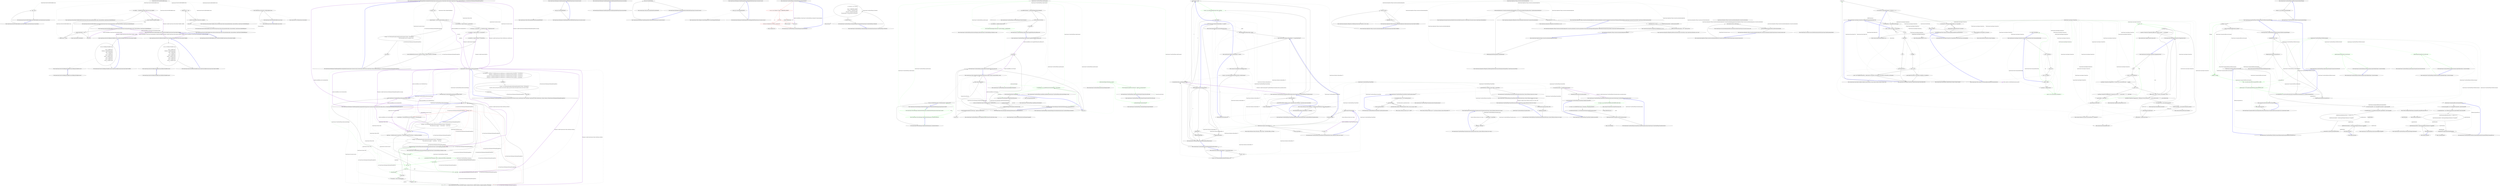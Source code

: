 digraph  {
n34 [label="QuantConnect.Data.Test.FakeTradeBarCustom", span=""];
n0 [label="Entry QuantConnect.Data.Test.FakeTradeBarCustom.FakeTradeBarCustom(QuantConnect.SecurityType)", span="33-33", cluster="QuantConnect.Data.Test.FakeTradeBarCustom.FakeTradeBarCustom(QuantConnect.SecurityType)"];
n1 [label="_type = type", span="35-35", cluster="QuantConnect.Data.Test.FakeTradeBarCustom.FakeTradeBarCustom(QuantConnect.SecurityType)"];
n2 [label="Exit QuantConnect.Data.Test.FakeTradeBarCustom.FakeTradeBarCustom(QuantConnect.SecurityType)", span="33-33", cluster="QuantConnect.Data.Test.FakeTradeBarCustom.FakeTradeBarCustom(QuantConnect.SecurityType)"];
n3 [label="Entry QuantConnect.Data.Test.FakeTradeBarCustom.Reader(QuantConnect.Data.SubscriptionDataConfig, string, System.DateTime, QuantConnect.DataFeedEndpoint)", span="41-41", cluster="QuantConnect.Data.Test.FakeTradeBarCustom.Reader(QuantConnect.Data.SubscriptionDataConfig, string, System.DateTime, QuantConnect.DataFeedEndpoint)"];
n4 [label="_random.NextDouble() < 0.01", span="43-43", cluster="QuantConnect.Data.Test.FakeTradeBarCustom.Reader(QuantConnect.Data.SubscriptionDataConfig, string, System.DateTime, QuantConnect.DataFeedEndpoint)"];
n7 [label="var tradeBar  = (TradeBar)base.Reader(config, line, date, datafeed)", span="50-50", cluster="QuantConnect.Data.Test.FakeTradeBarCustom.Reader(QuantConnect.Data.SubscriptionDataConfig, string, System.DateTime, QuantConnect.DataFeedEndpoint)"];
n5 [label="return null;", span="46-46", cluster="QuantConnect.Data.Test.FakeTradeBarCustom.Reader(QuantConnect.Data.SubscriptionDataConfig, string, System.DateTime, QuantConnect.DataFeedEndpoint)"];
n6 [label="config.Security = _type", span="49-49", cluster="QuantConnect.Data.Test.FakeTradeBarCustom.Reader(QuantConnect.Data.SubscriptionDataConfig, string, System.DateTime, QuantConnect.DataFeedEndpoint)"];
n10 [label="Entry System.Random.NextDouble()", span="0-0", cluster="System.Random.NextDouble()"];
n8 [label="return CreateFromTradeBar(tradeBar);", span="51-51", cluster="QuantConnect.Data.Test.FakeTradeBarCustom.Reader(QuantConnect.Data.SubscriptionDataConfig, string, System.DateTime, QuantConnect.DataFeedEndpoint)"];
n11 [label="Entry QuantConnect.Data.Market.TradeBar.Reader(QuantConnect.Data.SubscriptionDataConfig, string, System.DateTime, QuantConnect.DataFeedEndpoint)", span="186-186", cluster="QuantConnect.Data.Market.TradeBar.Reader(QuantConnect.Data.SubscriptionDataConfig, string, System.DateTime, QuantConnect.DataFeedEndpoint)"];
n9 [label="Exit QuantConnect.Data.Test.FakeTradeBarCustom.Reader(QuantConnect.Data.SubscriptionDataConfig, string, System.DateTime, QuantConnect.DataFeedEndpoint)", span="41-41", cluster="QuantConnect.Data.Test.FakeTradeBarCustom.Reader(QuantConnect.Data.SubscriptionDataConfig, string, System.DateTime, QuantConnect.DataFeedEndpoint)"];
n12 [label="Entry QuantConnect.Data.Test.FakeTradeBarCustom.CreateFromTradeBar(QuantConnect.Data.Market.TradeBar)", span="57-57", cluster="QuantConnect.Data.Test.FakeTradeBarCustom.CreateFromTradeBar(QuantConnect.Data.Market.TradeBar)"];
n13 [label="Exit QuantConnect.Data.Test.FakeTradeBarCustom.CreateFromTradeBar(QuantConnect.Data.Market.TradeBar)", span="57-57", cluster="QuantConnect.Data.Test.FakeTradeBarCustom.CreateFromTradeBar(QuantConnect.Data.Market.TradeBar)"];
n14 [label="Entry QuantConnect.Data.Test.FakeTradeBarCustom.GetSource(QuantConnect.Data.SubscriptionDataConfig, System.DateTime, QuantConnect.DataFeedEndpoint)", span="62-62", cluster="QuantConnect.Data.Test.FakeTradeBarCustom.GetSource(QuantConnect.Data.SubscriptionDataConfig, System.DateTime, QuantConnect.DataFeedEndpoint)"];
n15 [label="config.Security = _type", span="65-65", cluster="QuantConnect.Data.Test.FakeTradeBarCustom.GetSource(QuantConnect.Data.SubscriptionDataConfig, System.DateTime, QuantConnect.DataFeedEndpoint)"];
n16 [label="var file = base.GetSource(config, date, datafeed)", span="66-66", cluster="QuantConnect.Data.Test.FakeTradeBarCustom.GetSource(QuantConnect.Data.SubscriptionDataConfig, System.DateTime, QuantConnect.DataFeedEndpoint)"];
n17 [label="return file;", span="67-67", cluster="QuantConnect.Data.Test.FakeTradeBarCustom.GetSource(QuantConnect.Data.SubscriptionDataConfig, System.DateTime, QuantConnect.DataFeedEndpoint)"];
n19 [label="Entry QuantConnect.Data.Market.TradeBar.GetSource(QuantConnect.Data.SubscriptionDataConfig, System.DateTime, QuantConnect.DataFeedEndpoint)", span="262-262", cluster="QuantConnect.Data.Market.TradeBar.GetSource(QuantConnect.Data.SubscriptionDataConfig, System.DateTime, QuantConnect.DataFeedEndpoint)"];
n18 [label="Exit QuantConnect.Data.Test.FakeTradeBarCustom.GetSource(QuantConnect.Data.SubscriptionDataConfig, System.DateTime, QuantConnect.DataFeedEndpoint)", span="62-62", cluster="QuantConnect.Data.Test.FakeTradeBarCustom.GetSource(QuantConnect.Data.SubscriptionDataConfig, System.DateTime, QuantConnect.DataFeedEndpoint)"];
n20 [label="Entry QuantConnect.Data.Test.FakeTradeBarCustom.Clone()", span="73-73", cluster="QuantConnect.Data.Test.FakeTradeBarCustom.Clone()"];
n21 [label="return ObjectActivator.Clone(this) as FakeTradeBarCustom;", span="75-75", cluster="QuantConnect.Data.Test.FakeTradeBarCustom.Clone()"];
n22 [label="Exit QuantConnect.Data.Test.FakeTradeBarCustom.Clone()", span="73-73", cluster="QuantConnect.Data.Test.FakeTradeBarCustom.Clone()"];
n23 [label="Entry QuantConnect.Util.ObjectActivator.Clone(object)", span="89-89", cluster="QuantConnect.Util.ObjectActivator.Clone(object)"];
n24 [label="Entry QuantConnect.Data.Test.FakeEquityTradeBarCustom.FakeEquityTradeBarCustom()", span="87-87", cluster="QuantConnect.Data.Test.FakeEquityTradeBarCustom.FakeEquityTradeBarCustom()"];
n25 [label="Exit QuantConnect.Data.Test.FakeEquityTradeBarCustom.FakeEquityTradeBarCustom()", span="87-87", cluster="QuantConnect.Data.Test.FakeEquityTradeBarCustom.FakeEquityTradeBarCustom()"];
n26 [label="Entry QuantConnect.Data.Test.FakeEquityTradeBarCustom.CreateFromTradeBar(QuantConnect.Data.Market.TradeBar)", span="95-95", cluster="QuantConnect.Data.Test.FakeEquityTradeBarCustom.CreateFromTradeBar(QuantConnect.Data.Market.TradeBar)"];
n27 [label="return new FakeEquityTradeBarCustom\r\n            {\r\n                Close = tradeBar.Close,\r\n                DataType = MarketDataType.Base,\r\n                High = tradeBar.High,\r\n                Low = tradeBar.Low,\r\n                Open = tradeBar.Open,\r\n                Symbol = tradeBar.Symbol,\r\n                Time = tradeBar.Time,\r\n                Value = tradeBar.Value,\r\n                Volume = tradeBar.Volume\r\n            };", span="97-108", cluster="QuantConnect.Data.Test.FakeEquityTradeBarCustom.CreateFromTradeBar(QuantConnect.Data.Market.TradeBar)"];
n28 [label="Exit QuantConnect.Data.Test.FakeEquityTradeBarCustom.CreateFromTradeBar(QuantConnect.Data.Market.TradeBar)", span="95-95", cluster="QuantConnect.Data.Test.FakeEquityTradeBarCustom.CreateFromTradeBar(QuantConnect.Data.Market.TradeBar)"];
n29 [label="Entry QuantConnect.Data.Test.FakeForexTradeBarCustom.FakeForexTradeBarCustom()", span="120-120", cluster="QuantConnect.Data.Test.FakeForexTradeBarCustom.FakeForexTradeBarCustom()"];
n30 [label="Exit QuantConnect.Data.Test.FakeForexTradeBarCustom.FakeForexTradeBarCustom()", span="120-120", cluster="QuantConnect.Data.Test.FakeForexTradeBarCustom.FakeForexTradeBarCustom()"];
n31 [label="Entry QuantConnect.Data.Test.FakeForexTradeBarCustom.CreateFromTradeBar(QuantConnect.Data.Market.TradeBar)", span="128-128", cluster="QuantConnect.Data.Test.FakeForexTradeBarCustom.CreateFromTradeBar(QuantConnect.Data.Market.TradeBar)"];
n32 [label="return new FakeForexTradeBarCustom\r\n            {\r\n                Close = tradeBar.Close,\r\n                DataType = MarketDataType.Base,\r\n                High = tradeBar.High,\r\n                Low = tradeBar.Low,\r\n                Open = tradeBar.Open,\r\n                Symbol = tradeBar.Symbol,\r\n                Time = tradeBar.Time,\r\n                Value = tradeBar.Value,\r\n                Volume = tradeBar.Volume\r\n            };", span="130-141", cluster="QuantConnect.Data.Test.FakeForexTradeBarCustom.CreateFromTradeBar(QuantConnect.Data.Market.TradeBar)"];
n33 [label="Exit QuantConnect.Data.Test.FakeForexTradeBarCustom.CreateFromTradeBar(QuantConnect.Data.Market.TradeBar)", span="128-128", cluster="QuantConnect.Data.Test.FakeForexTradeBarCustom.CreateFromTradeBar(QuantConnect.Data.Market.TradeBar)"];
m0_26 [label="Entry QuantConnect.Brokerages.FxcmBrokerageModel.CanUpdateOrder(QuantConnect.Securities.Security, QuantConnect.Orders.Order, QuantConnect.Orders.UpdateOrderRequest, out QuantConnect.Brokerages.BrokerageMessageEvent)", span="135-135", cluster="QuantConnect.Brokerages.FxcmBrokerageModel.CanUpdateOrder(QuantConnect.Securities.Security, QuantConnect.Orders.Order, QuantConnect.Orders.UpdateOrderRequest, out QuantConnect.Brokerages.BrokerageMessageEvent)", file="AuthorizationManager.cs"];
m0_27 [label="message = null", span="137-137", cluster="QuantConnect.Brokerages.FxcmBrokerageModel.CanUpdateOrder(QuantConnect.Securities.Security, QuantConnect.Orders.Order, QuantConnect.Orders.UpdateOrderRequest, out QuantConnect.Brokerages.BrokerageMessageEvent)", file="AuthorizationManager.cs"];
m0_28 [label="request.Quantity != null && request.Quantity % 1000 != 0", span="140-140", cluster="QuantConnect.Brokerages.FxcmBrokerageModel.CanUpdateOrder(QuantConnect.Securities.Security, QuantConnect.Orders.Order, QuantConnect.Orders.UpdateOrderRequest, out QuantConnect.Brokerages.BrokerageMessageEvent)", file="AuthorizationManager.cs"];
m0_31 [label="var newQuantity = request.Quantity ?? order.Quantity", span="150-150", cluster="QuantConnect.Brokerages.FxcmBrokerageModel.CanUpdateOrder(QuantConnect.Securities.Security, QuantConnect.Orders.Order, QuantConnect.Orders.UpdateOrderRequest, out QuantConnect.Brokerages.BrokerageMessageEvent)", file="AuthorizationManager.cs"];
m0_33 [label="var stopPrice = request.StopPrice ?? security.Price", span="154-154", cluster="QuantConnect.Brokerages.FxcmBrokerageModel.CanUpdateOrder(QuantConnect.Securities.Security, QuantConnect.Orders.Order, QuantConnect.Orders.UpdateOrderRequest, out QuantConnect.Brokerages.BrokerageMessageEvent)", file="AuthorizationManager.cs"];
m0_34 [label="var limitPrice = request.LimitPrice ?? security.Price", span="155-155", cluster="QuantConnect.Brokerages.FxcmBrokerageModel.CanUpdateOrder(QuantConnect.Securities.Security, QuantConnect.Orders.Order, QuantConnect.Orders.UpdateOrderRequest, out QuantConnect.Brokerages.BrokerageMessageEvent)", file="AuthorizationManager.cs"];
m0_35 [label="return IsValidOrderPrices(security, order.Type, direction, stopPrice, limitPrice, ref message);", span="157-157", cluster="QuantConnect.Brokerages.FxcmBrokerageModel.CanUpdateOrder(QuantConnect.Securities.Security, QuantConnect.Orders.Order, QuantConnect.Orders.UpdateOrderRequest, out QuantConnect.Brokerages.BrokerageMessageEvent)", file="AuthorizationManager.cs"];
m0_29 [label="message = new BrokerageMessageEvent(BrokerageMessageType.Warning, ''NotSupported'',\r\n                    ''The order quantity must be a multiple of 1000.''\r\n                    )", span="142-144", cluster="QuantConnect.Brokerages.FxcmBrokerageModel.CanUpdateOrder(QuantConnect.Securities.Security, QuantConnect.Orders.Order, QuantConnect.Orders.UpdateOrderRequest, out QuantConnect.Brokerages.BrokerageMessageEvent)", file="AuthorizationManager.cs"];
m0_30 [label="return false;", span="146-146", cluster="QuantConnect.Brokerages.FxcmBrokerageModel.CanUpdateOrder(QuantConnect.Securities.Security, QuantConnect.Orders.Order, QuantConnect.Orders.UpdateOrderRequest, out QuantConnect.Brokerages.BrokerageMessageEvent)", file="AuthorizationManager.cs"];
m0_32 [label="var direction = newQuantity > 0 ? OrderDirection.Buy : OrderDirection.Sell", span="151-151", cluster="QuantConnect.Brokerages.FxcmBrokerageModel.CanUpdateOrder(QuantConnect.Securities.Security, QuantConnect.Orders.Order, QuantConnect.Orders.UpdateOrderRequest, out QuantConnect.Brokerages.BrokerageMessageEvent)", file="AuthorizationManager.cs"];
m0_36 [label="Exit QuantConnect.Brokerages.FxcmBrokerageModel.CanUpdateOrder(QuantConnect.Securities.Security, QuantConnect.Orders.Order, QuantConnect.Orders.UpdateOrderRequest, out QuantConnect.Brokerages.BrokerageMessageEvent)", span="135-135", cluster="QuantConnect.Brokerages.FxcmBrokerageModel.CanUpdateOrder(QuantConnect.Securities.Security, QuantConnect.Orders.Order, QuantConnect.Orders.UpdateOrderRequest, out QuantConnect.Brokerages.BrokerageMessageEvent)", file="AuthorizationManager.cs"];
m0_21 [label="return IsValidOrderPrices(security, OrderType.StopLimit, stopLimit.Direction, stopLimit.StopPrice, stopLimit.LimitPrice, ref message);", span="121-121", cluster="QuantConnect.Brokerages.FxcmBrokerageModel.CanSubmitOrder(QuantConnect.Securities.Security, QuantConnect.Orders.Order, out QuantConnect.Brokerages.BrokerageMessageEvent)", file="AuthorizationManager.cs"];
m0_20 [label="stopLimit != null", span="119-119", cluster="QuantConnect.Brokerages.FxcmBrokerageModel.CanSubmitOrder(QuantConnect.Securities.Security, QuantConnect.Orders.Order, out QuantConnect.Brokerages.BrokerageMessageEvent)", file="AuthorizationManager.cs"];
m0_37 [label="Entry QuantConnect.Brokerages.FxcmBrokerageModel.GetFillModel(QuantConnect.Securities.Security)", span="165-165", cluster="QuantConnect.Brokerages.FxcmBrokerageModel.GetFillModel(QuantConnect.Securities.Security)", file="AuthorizationManager.cs"];
m0_38 [label="return new ImmediateFillModel();", span="167-167", cluster="QuantConnect.Brokerages.FxcmBrokerageModel.GetFillModel(QuantConnect.Securities.Security)", file="AuthorizationManager.cs"];
m0_39 [label="Exit QuantConnect.Brokerages.FxcmBrokerageModel.GetFillModel(QuantConnect.Securities.Security)", span="165-165", cluster="QuantConnect.Brokerages.FxcmBrokerageModel.GetFillModel(QuantConnect.Securities.Security)", file="AuthorizationManager.cs"];
m0_40 [label="Entry QuantConnect.Orders.Fills.ImmediateFillModel.ImmediateFillModel()", span="26-26", cluster="QuantConnect.Orders.Fills.ImmediateFillModel.ImmediateFillModel()", file="AuthorizationManager.cs"];
m0_0 [label="Entry QuantConnect.Brokerages.FxcmBrokerageModel.FxcmBrokerageModel(QuantConnect.AccountType)", span="55-55", cluster="QuantConnect.Brokerages.FxcmBrokerageModel.FxcmBrokerageModel(QuantConnect.AccountType)", file="AuthorizationManager.cs"];
m0_1 [label="Exit QuantConnect.Brokerages.FxcmBrokerageModel.FxcmBrokerageModel(QuantConnect.AccountType)", span="55-55", cluster="QuantConnect.Brokerages.FxcmBrokerageModel.FxcmBrokerageModel(QuantConnect.AccountType)", file="AuthorizationManager.cs"];
m0_44 [label="Entry QuantConnect.Orders.Fees.FxcmFeeModel.FxcmFeeModel()", span="24-24", cluster="QuantConnect.Orders.Fees.FxcmFeeModel.FxcmFeeModel()", file="AuthorizationManager.cs"];
m0_19 [label="var stopLimit = order as StopLimitOrder", span="118-118", cluster="QuantConnect.Brokerages.FxcmBrokerageModel.CanSubmitOrder(QuantConnect.Securities.Security, QuantConnect.Orders.Order, out QuantConnect.Brokerages.BrokerageMessageEvent)", file="AuthorizationManager.cs"];
m0_3 [label="message = null", span="73-73", cluster="QuantConnect.Brokerages.FxcmBrokerageModel.CanSubmitOrder(QuantConnect.Securities.Security, QuantConnect.Orders.Order, out QuantConnect.Brokerages.BrokerageMessageEvent)", file="AuthorizationManager.cs", color=red, community=0];
m0_4 [label="security.Type != SecurityType.Forex && security.Type != SecurityType.Cfd", span="76-76", cluster="QuantConnect.Brokerages.FxcmBrokerageModel.CanSubmitOrder(QuantConnect.Securities.Security, QuantConnect.Orders.Order, out QuantConnect.Brokerages.BrokerageMessageEvent)", file="AuthorizationManager.cs"];
m0_5 [label="message = new BrokerageMessageEvent(BrokerageMessageType.Warning, ''NotSupported'',\r\n                    ''This model does not support '' + security.Type + '' security type.''\r\n                    )", span="78-80", cluster="QuantConnect.Brokerages.FxcmBrokerageModel.CanSubmitOrder(QuantConnect.Securities.Security, QuantConnect.Orders.Order, out QuantConnect.Brokerages.BrokerageMessageEvent)", file="AuthorizationManager.cs"];
m0_6 [label="return false;", span="82-82", cluster="QuantConnect.Brokerages.FxcmBrokerageModel.CanSubmitOrder(QuantConnect.Securities.Security, QuantConnect.Orders.Order, out QuantConnect.Brokerages.BrokerageMessageEvent)", file="AuthorizationManager.cs"];
m0_7 [label="order.Type != OrderType.Limit && order.Type != OrderType.Market && order.Type != OrderType.StopMarket", span="86-86", cluster="QuantConnect.Brokerages.FxcmBrokerageModel.CanSubmitOrder(QuantConnect.Securities.Security, QuantConnect.Orders.Order, out QuantConnect.Brokerages.BrokerageMessageEvent)", file="AuthorizationManager.cs"];
m0_8 [label="message = new BrokerageMessageEvent(BrokerageMessageType.Warning, ''NotSupported'',\r\n                    ''This model does not support '' + order.Type + '' order type.''\r\n                    )", span="88-90", cluster="QuantConnect.Brokerages.FxcmBrokerageModel.CanSubmitOrder(QuantConnect.Securities.Security, QuantConnect.Orders.Order, out QuantConnect.Brokerages.BrokerageMessageEvent)", file="AuthorizationManager.cs"];
m0_2 [label="Entry QuantConnect.Brokerages.FxcmBrokerageModel.CanSubmitOrder(QuantConnect.Securities.Security, QuantConnect.Orders.Order, out QuantConnect.Brokerages.BrokerageMessageEvent)", span="71-71", cluster="QuantConnect.Brokerages.FxcmBrokerageModel.CanSubmitOrder(QuantConnect.Securities.Security, QuantConnect.Orders.Order, out QuantConnect.Brokerages.BrokerageMessageEvent)", file="AuthorizationManager.cs"];
m0_10 [label="var api = new Api.Api()", span="65-65", cluster="QuantConnect.VisualStudioPlugin.AuthorizationManager.LogIn(QuantConnect.VisualStudioPlugin.Credentials, string)", file="AuthorizationManager.cs", color=green, community=0];
m0_13 [label="_api = api", span="69-69", cluster="QuantConnect.VisualStudioPlugin.AuthorizationManager.LogIn(QuantConnect.VisualStudioPlugin.Credentials, string)", file="AuthorizationManager.cs", color=green, community=0];
m0_15 [label="return false;", span="74-74", cluster="QuantConnect.VisualStudioPlugin.AuthorizationManager.LogIn(QuantConnect.VisualStudioPlugin.Credentials, string)", file="AuthorizationManager.cs", color=green, community=0];
m0_16 [label=FormatException, span="77-77", cluster="QuantConnect.VisualStudioPlugin.AuthorizationManager.LogIn(QuantConnect.VisualStudioPlugin.Credentials, string)", file="AuthorizationManager.cs", color=green, community=0];
m0_18 [label="Exit QuantConnect.VisualStudioPlugin.AuthorizationManager.LogIn(QuantConnect.VisualStudioPlugin.Credentials, string)", span="61-61", cluster="QuantConnect.VisualStudioPlugin.AuthorizationManager.LogIn(QuantConnect.VisualStudioPlugin.Credentials, string)", file="AuthorizationManager.cs"];
m0_9 [label="Entry QuantConnect.VisualStudioPlugin.AuthorizationManager.LogIn(QuantConnect.VisualStudioPlugin.Credentials, string)", span="61-61", cluster="QuantConnect.VisualStudioPlugin.AuthorizationManager.LogIn(QuantConnect.VisualStudioPlugin.Credentials, string)", file="AuthorizationManager.cs"];
m0_11 [label="api.Initialize(int.Parse(credentials.UserId), credentials.AccessToken, dataFolderPath)", span="66-66", cluster="QuantConnect.VisualStudioPlugin.AuthorizationManager.LogIn(QuantConnect.VisualStudioPlugin.Credentials, string)", file="AuthorizationManager.cs", color=green, community=0];
m0_12 [label="api.Connected", span="67-67", cluster="QuantConnect.VisualStudioPlugin.AuthorizationManager.LogIn(QuantConnect.VisualStudioPlugin.Credentials, string)", file="AuthorizationManager.cs", color=green, community=0];
m0_14 [label="return true;", span="70-70", cluster="QuantConnect.VisualStudioPlugin.AuthorizationManager.LogIn(QuantConnect.VisualStudioPlugin.Credentials, string)", file="AuthorizationManager.cs", color=green, community=0];
m0_17 [label="return false;", span="80-80", cluster="QuantConnect.VisualStudioPlugin.AuthorizationManager.LogIn(QuantConnect.VisualStudioPlugin.Credentials, string)", file="AuthorizationManager.cs"];
m0_22 [label="Entry QuantConnect.VisualStudioPlugin.AuthorizationManager.LogOut()", span="88-88", cluster="QuantConnect.VisualStudioPlugin.AuthorizationManager.LogOut()", file="AuthorizationManager.cs"];
m0_23 [label="_api = null", span="90-90", cluster="QuantConnect.VisualStudioPlugin.AuthorizationManager.LogOut()", file="AuthorizationManager.cs"];
m0_25 [label="QuantConnect.VisualStudioPlugin.AuthorizationManager", span="", cluster="QuantConnect.Brokerages.FxcmBrokerageModel.IsValidOrderPrices(QuantConnect.Securities.Security, QuantConnect.Orders.OrderType, QuantConnect.Orders.OrderDirection, decimal, decimal, ref QuantConnect.Brokerages.BrokerageMessageEvent)", file="AuthorizationManager.cs"];
m0_49 [label="var invalidPrice = orderType == OrderType.Limit && orderDirection == OrderDirection.Buy && limitPrice > security.Price ||\r\n                orderType == OrderType.Limit && orderDirection == OrderDirection.Sell && limitPrice < security.Price ||\r\n                orderType == OrderType.StopMarket && orderDirection == OrderDirection.Buy && stopPrice < security.Price ||\r\n                orderType == OrderType.StopMarket && orderDirection == OrderDirection.Sell && stopPrice > security.Price", span="196-199", cluster="QuantConnect.Brokerages.FxcmBrokerageModel.IsValidOrderPrices(QuantConnect.Securities.Security, QuantConnect.Orders.OrderType, QuantConnect.Orders.OrderDirection, decimal, decimal, ref QuantConnect.Brokerages.BrokerageMessageEvent)", file="AuthorizationManager.cs"];
m0_50 [label=invalidPrice, span="201-201", cluster="QuantConnect.Brokerages.FxcmBrokerageModel.IsValidOrderPrices(QuantConnect.Securities.Security, QuantConnect.Orders.OrderType, QuantConnect.Orders.OrderDirection, decimal, decimal, ref QuantConnect.Brokerages.BrokerageMessageEvent)", file="AuthorizationManager.cs"];
m0_51 [label="message = new BrokerageMessageEvent(BrokerageMessageType.Warning, ''NotSupported'',\r\n                    ''Limit Buy orders and Stop Sell orders must be below market, Limit Sell orders and Stop Buy orders must be above market.''\r\n                    )", span="203-205", cluster="QuantConnect.Brokerages.FxcmBrokerageModel.IsValidOrderPrices(QuantConnect.Securities.Security, QuantConnect.Orders.OrderType, QuantConnect.Orders.OrderDirection, decimal, decimal, ref QuantConnect.Brokerages.BrokerageMessageEvent)", file="AuthorizationManager.cs"];
m0_53 [label="return true;", span="210-210", cluster="QuantConnect.Brokerages.FxcmBrokerageModel.IsValidOrderPrices(QuantConnect.Securities.Security, QuantConnect.Orders.OrderType, QuantConnect.Orders.OrderDirection, decimal, decimal, ref QuantConnect.Brokerages.BrokerageMessageEvent)", file="AuthorizationManager.cs"];
m0_52 [label="return false;", span="207-207", cluster="QuantConnect.Brokerages.FxcmBrokerageModel.IsValidOrderPrices(QuantConnect.Securities.Security, QuantConnect.Orders.OrderType, QuantConnect.Orders.OrderDirection, decimal, decimal, ref QuantConnect.Brokerages.BrokerageMessageEvent)", file="AuthorizationManager.cs"];
m0_54 [label="Exit QuantConnect.Brokerages.FxcmBrokerageModel.IsValidOrderPrices(QuantConnect.Securities.Security, QuantConnect.Orders.OrderType, QuantConnect.Orders.OrderDirection, decimal, decimal, ref QuantConnect.Brokerages.BrokerageMessageEvent)", span="193-193", cluster="QuantConnect.Brokerages.FxcmBrokerageModel.IsValidOrderPrices(QuantConnect.Securities.Security, QuantConnect.Orders.OrderType, QuantConnect.Orders.OrderDirection, decimal, decimal, ref QuantConnect.Brokerages.BrokerageMessageEvent)", file="AuthorizationManager.cs"];
m0_45 [label="Entry QuantConnect.Brokerages.FxcmBrokerageModel.GetSlippageModel(QuantConnect.Securities.Security)", span="185-185", cluster="QuantConnect.Brokerages.FxcmBrokerageModel.GetSlippageModel(QuantConnect.Securities.Security)", file="AuthorizationManager.cs"];
m0_46 [label="return new ConstantSlippageModel(0);", span="187-187", cluster="QuantConnect.Brokerages.FxcmBrokerageModel.GetSlippageModel(QuantConnect.Securities.Security)", file="AuthorizationManager.cs"];
m0_47 [label="Exit QuantConnect.Brokerages.FxcmBrokerageModel.GetSlippageModel(QuantConnect.Securities.Security)", span="185-185", cluster="QuantConnect.Brokerages.FxcmBrokerageModel.GetSlippageModel(QuantConnect.Securities.Security)", file="AuthorizationManager.cs"];
m0_24 [label="Exit QuantConnect.VisualStudioPlugin.AuthorizationManager.LogOut()", span="88-88", cluster="QuantConnect.VisualStudioPlugin.AuthorizationManager.LogOut()", file="AuthorizationManager.cs"];
m0_41 [label="Entry QuantConnect.Brokerages.FxcmBrokerageModel.GetFeeModel(QuantConnect.Securities.Security)", span="175-175", cluster="QuantConnect.Brokerages.FxcmBrokerageModel.GetFeeModel(QuantConnect.Securities.Security)", file="AuthorizationManager.cs"];
m0_42 [label="return new FxcmFeeModel();", span="177-177", cluster="QuantConnect.Brokerages.FxcmBrokerageModel.GetFeeModel(QuantConnect.Securities.Security)", file="AuthorizationManager.cs"];
m0_43 [label="Exit QuantConnect.Brokerages.FxcmBrokerageModel.GetFeeModel(QuantConnect.Securities.Security)", span="175-175", cluster="QuantConnect.Brokerages.FxcmBrokerageModel.GetFeeModel(QuantConnect.Securities.Security)", file="AuthorizationManager.cs"];
m0_48 [label="Entry QuantConnect.Orders.Slippage.ConstantSlippageModel.ConstantSlippageModel(decimal)", span="30-30", cluster="QuantConnect.Orders.Slippage.ConstantSlippageModel.ConstantSlippageModel(decimal)", file="AuthorizationManager.cs"];
m1_0 [label="Entry QuantConnect.VisualStudioPlugin.CredentialsManager.GetLastCredential()", span="23-23", cluster="QuantConnect.VisualStudioPlugin.CredentialsManager.GetLastCredential()", file="CredentialsManager.cs"];
m1_1 [label="var cm = new Credential { Target = CREDENTIAL_TARGET }", span="25-25", cluster="QuantConnect.VisualStudioPlugin.CredentialsManager.GetLastCredential()", color=red, community=0, file="CredentialsManager.cs"];
m1_2 [label="!cm.Load()", span="26-26", cluster="QuantConnect.VisualStudioPlugin.CredentialsManager.GetLastCredential()", color=red, community=0, file="CredentialsManager.cs"];
m1_4 [label="return new Credentials(cm.Username, cm.Password);", span="31-31", cluster="QuantConnect.VisualStudioPlugin.CredentialsManager.GetLastCredential()", color=red, community=0, file="CredentialsManager.cs"];
m1_3 [label="return null;", span="28-28", cluster="QuantConnect.VisualStudioPlugin.CredentialsManager.GetLastCredential()", file="CredentialsManager.cs"];
m1_5 [label="Exit QuantConnect.VisualStudioPlugin.CredentialsManager.GetLastCredential()", span="23-23", cluster="QuantConnect.VisualStudioPlugin.CredentialsManager.GetLastCredential()", file="CredentialsManager.cs"];
m1_7 [label="Entry Unk.Load", span="", cluster="Unk.Load", file="CredentialsManager.cs"];
m1_6 [label="Entry Credential.cstr", span="", cluster="Credential.cstr", file="CredentialsManager.cs"];
m1_8 [label="Entry Credentials.cstr", span="", cluster="Credentials.cstr", file="CredentialsManager.cs"];
m1_13 [label="Entry Unk.Save", span="", cluster="Unk.Save", file="CredentialsManager.cs"];
m1_9 [label="Entry QuantConnect.VisualStudioPlugin.CredentialsManager.SetCredentials(QuantConnect.VisualStudioPlugin.Credentials)", span="34-34", cluster="QuantConnect.VisualStudioPlugin.CredentialsManager.SetCredentials(QuantConnect.VisualStudioPlugin.Credentials)", file="CredentialsManager.cs"];
m1_10 [label="var credential = new Credential\r\n            {\r\n                Target = CREDENTIAL_TARGET,\r\n                Username = credentials.UserId,\r\n                Password = credentials.AccessToken,\r\n                PersistanceType = PersistanceType.LocalComputer\r\n            }", span="36-42", cluster="QuantConnect.VisualStudioPlugin.CredentialsManager.SetCredentials(QuantConnect.VisualStudioPlugin.Credentials)", file="CredentialsManager.cs"];
m1_11 [label="credential.Save()", span="44-44", cluster="QuantConnect.VisualStudioPlugin.CredentialsManager.SetCredentials(QuantConnect.VisualStudioPlugin.Credentials)", file="CredentialsManager.cs"];
m1_12 [label="Exit QuantConnect.VisualStudioPlugin.CredentialsManager.SetCredentials(QuantConnect.VisualStudioPlugin.Credentials)", span="34-34", cluster="QuantConnect.VisualStudioPlugin.CredentialsManager.SetCredentials(QuantConnect.VisualStudioPlugin.Credentials)", file="CredentialsManager.cs"];
m2_34 [label="Entry QuantConnect.VisualStudioPlugin.CredentialsManager.GetLastCredential()", span="24-24", cluster="QuantConnect.VisualStudioPlugin.CredentialsManager.GetLastCredential()", file="LogInCommand.cs"];
m2_0 [label="Entry QuantConnect.Tests.Brokerages.MarketOrderTestParameters.MarketOrderTestParameters(QuantConnect.Symbol)", span="23-23", cluster="QuantConnect.Tests.Brokerages.MarketOrderTestParameters.MarketOrderTestParameters(QuantConnect.Symbol)", file="LogInCommand.cs"];
m2_1 [label="Exit QuantConnect.Tests.Brokerages.MarketOrderTestParameters.MarketOrderTestParameters(QuantConnect.Symbol)", span="23-23", cluster="QuantConnect.Tests.Brokerages.MarketOrderTestParameters.MarketOrderTestParameters(QuantConnect.Symbol)", color=green, community=0, file="LogInCommand.cs"];
m2_2 [label="Entry QuantConnect.Tests.Brokerages.MarketOrderTestParameters.CreateShortOrder(int)", span="28-28", cluster="QuantConnect.Tests.Brokerages.MarketOrderTestParameters.CreateShortOrder(int)", color=green, community=0, file="LogInCommand.cs"];
m2_3 [label="return new MarketOrder(Symbol, -Math.Abs(quantity), DateTime.Now);", span="30-30", cluster="QuantConnect.Tests.Brokerages.MarketOrderTestParameters.CreateShortOrder(int)", file="LogInCommand.cs"];
m2_25 [label="Entry QuantConnect.VisualStudioPlugin.LogInDialog.GetCredentials()", span="76-76", cluster="QuantConnect.VisualStudioPlugin.LogInDialog.GetCredentials()", file="LogInCommand.cs"];
m2_42 [label="Entry QuantConnect.VisualStudioPlugin.AuthorizationManager.LogOut()", span="88-88", cluster="QuantConnect.VisualStudioPlugin.AuthorizationManager.LogOut()", file="LogInCommand.cs"];
m2_10 [label="return true;", span="54-54", cluster="QuantConnect.VisualStudioPlugin.LogInCommand.DoLogIn(System.IServiceProvider)", file="LogInCommand.cs"];
m2_11 [label="var logInDialog = new LogInDialog(authorizationManager, _solutionFolder)", span="57-57", cluster="QuantConnect.VisualStudioPlugin.LogInCommand.DoLogIn(System.IServiceProvider)", file="LogInCommand.cs", color=green, community=0];
m2_12 [label="VsUtils.DisplayDialogWindow(logInDialog)", span="58-58", cluster="QuantConnect.VisualStudioPlugin.LogInCommand.DoLogIn(System.IServiceProvider)", file="LogInCommand.cs"];
m2_4 [label="Exit QuantConnect.Tests.Brokerages.MarketOrderTestParameters.CreateShortOrder(int)", span="28-28", cluster="QuantConnect.Tests.Brokerages.MarketOrderTestParameters.CreateShortOrder(int)", file="LogInCommand.cs"];
m2_41 [label="Entry QuantConnect.VisualStudioPlugin.CredentialsManager.ForgetCredentials()", span="48-48", cluster="QuantConnect.VisualStudioPlugin.CredentialsManager.ForgetCredentials()", file="LogInCommand.cs"];
m2_36 [label="Entry QuantConnect.VisualStudioPlugin.LogInCommand.DoLogOut(System.IServiceProvider)", span="86-86", cluster="QuantConnect.VisualStudioPlugin.LogInCommand.DoLogOut(System.IServiceProvider)", file="LogInCommand.cs"];
m2_37 [label="_credentialsManager.ForgetCredentials()", span="88-88", cluster="QuantConnect.VisualStudioPlugin.LogInCommand.DoLogOut(System.IServiceProvider)", color=green, community=0, file="LogInCommand.cs"];
m2_38 [label="AuthorizationManager.GetInstance().LogOut()", span="89-89", cluster="QuantConnect.VisualStudioPlugin.LogInCommand.DoLogOut(System.IServiceProvider)", color=green, community=0, file="LogInCommand.cs"];
m2_39 [label="VsUtils.DisplayInStatusBar(serviceProvider, ''Logged out of QuantConnect'')", span="90-90", cluster="QuantConnect.VisualStudioPlugin.LogInCommand.DoLogOut(System.IServiceProvider)", color=green, community=0, file="LogInCommand.cs"];
m2_40 [label="Exit QuantConnect.VisualStudioPlugin.LogInCommand.DoLogOut(System.IServiceProvider)", span="86-86", cluster="QuantConnect.VisualStudioPlugin.LogInCommand.DoLogOut(System.IServiceProvider)", file="LogInCommand.cs"];
m2_23 [label="Entry QuantConnect.VisualStudioPlugin.LogInDialog.LogInDialog(QuantConnect.VisualStudioPlugin.AuthorizationManager, string)", span="33-33", cluster="QuantConnect.VisualStudioPlugin.LogInDialog.LogInDialog(QuantConnect.VisualStudioPlugin.AuthorizationManager, string)", file="LogInCommand.cs"];
m2_35 [label="Entry QuantConnect.VisualStudioPlugin.AuthorizationManager.LogIn(QuantConnect.VisualStudioPlugin.Credentials, string)", span="61-61", cluster="QuantConnect.VisualStudioPlugin.AuthorizationManager.LogIn(QuantConnect.VisualStudioPlugin.Credentials, string)", file="LogInCommand.cs"];
m2_20 [label="Entry QuantConnect.VisualStudioPlugin.AuthorizationManager.GetInstance()", span="31-31", cluster="QuantConnect.VisualStudioPlugin.AuthorizationManager.GetInstance()", file="LogInCommand.cs"];
m2_5 [label="Entry QuantConnect.Orders.MarketOrder.MarketOrder(QuantConnect.Symbol, decimal, System.DateTime, string)", span="47-47", cluster="QuantConnect.Orders.MarketOrder.MarketOrder(QuantConnect.Symbol, decimal, System.DateTime, string)", file="LogInCommand.cs"];
m2_6 [label="Entry System.Math.Abs(int)", span="0-0", cluster="System.Math.Abs(int)", file="LogInCommand.cs"];
m2_9 [label="Exit QuantConnect.Tests.Brokerages.MarketOrderTestParameters.CreateLongOrder(int)", span="33-33", cluster="QuantConnect.Tests.Brokerages.MarketOrderTestParameters.CreateLongOrder(int)", file="LogInCommand.cs"];
m2_13 [label="QuantConnect.Tests.Brokerages.MarketOrderTestParameters", span="", cluster="QuantConnect.VisualStudioPlugin.LogInCommand.DoLogIn(System.IServiceProvider)", file="LogInCommand.cs"];
m2_15 [label="_credentialsManager.SetCredentials(credentials.Value)", span="64-64", cluster="QuantConnect.VisualStudioPlugin.LogInCommand.DoLogIn(System.IServiceProvider)", file="LogInCommand.cs"];
m2_7 [label="Entry QuantConnect.Tests.Brokerages.MarketOrderTestParameters.CreateLongOrder(int)", span="33-33", cluster="QuantConnect.Tests.Brokerages.MarketOrderTestParameters.CreateLongOrder(int)", file="LogInCommand.cs"];
m2_14 [label="credentials.HasValue", span="62-62", cluster="QuantConnect.VisualStudioPlugin.LogInCommand.DoLogIn(System.IServiceProvider)", file="LogInCommand.cs"];
m2_16 [label="VsUtils.DisplayInStatusBar(serviceProvider, ''Logged into QuantConnect'')", span="65-65", cluster="QuantConnect.VisualStudioPlugin.LogInCommand.DoLogIn(System.IServiceProvider)", file="LogInCommand.cs"];
m2_8 [label="return new MarketOrder(Symbol, Math.Abs(quantity), DateTime.Now);", span="35-35", cluster="QuantConnect.Tests.Brokerages.MarketOrderTestParameters.CreateLongOrder(int)", file="LogInCommand.cs"];
m2_18 [label="return false;", span="70-70", cluster="QuantConnect.VisualStudioPlugin.LogInCommand.DoLogIn(System.IServiceProvider)", file="LogInCommand.cs"];
m2_17 [label="return true;", span="66-66", cluster="QuantConnect.VisualStudioPlugin.LogInCommand.DoLogIn(System.IServiceProvider)", file="LogInCommand.cs"];
m2_19 [label="Exit QuantConnect.VisualStudioPlugin.LogInCommand.DoLogIn(System.IServiceProvider)", span="43-43", cluster="QuantConnect.VisualStudioPlugin.LogInCommand.DoLogIn(System.IServiceProvider)", file="LogInCommand.cs"];
m2_27 [label="Entry QuantConnect.VisualStudioPlugin.VsUtils.DisplayInStatusBar(System.IServiceProvider, string)", span="31-31", cluster="QuantConnect.VisualStudioPlugin.VsUtils.DisplayInStatusBar(System.IServiceProvider, string)", file="LogInCommand.cs"];
m2_24 [label="Entry Unk.DisplayDialogWindow", span="", cluster="Unk.DisplayDialogWindow", file="LogInCommand.cs"];
m2_21 [label="Entry QuantConnect.VisualStudioPlugin.AuthorizationManager.IsLoggedIn()", span="50-50", cluster="QuantConnect.VisualStudioPlugin.AuthorizationManager.IsLoggedIn()", file="LogInCommand.cs"];
m2_22 [label="Entry QuantConnect.VisualStudioPlugin.LogInCommand.LoggedInWithLastStorredPassword()", span="74-74", cluster="QuantConnect.VisualStudioPlugin.LogInCommand.LoggedInWithLastStorredPassword()", file="LogInCommand.cs"];
m2_32 [label="return AuthorizationManager.GetInstance().LogIn(credentials, _dataFolderPath);", span="83-83", cluster="QuantConnect.VisualStudioPlugin.LogInCommand.LoggedInWithLastStorredPassword()", color=green, community=0, file="LogInCommand.cs"];
m2_31 [label="var credentials = nullableCredentials.Value", span="82-82", cluster="QuantConnect.VisualStudioPlugin.LogInCommand.LoggedInWithLastStorredPassword()", file="LogInCommand.cs"];
m2_28 [label="var nullableCredentials =_credentialsManager.GetLastCredential()", span="76-76", cluster="QuantConnect.VisualStudioPlugin.LogInCommand.LoggedInWithLastStorredPassword()", file="LogInCommand.cs"];
m2_29 [label="!nullableCredentials.HasValue", span="77-77", cluster="QuantConnect.VisualStudioPlugin.LogInCommand.LoggedInWithLastStorredPassword()", file="LogInCommand.cs"];
m2_30 [label="return false;", span="79-79", cluster="QuantConnect.VisualStudioPlugin.LogInCommand.LoggedInWithLastStorredPassword()", file="LogInCommand.cs"];
m2_33 [label="Exit QuantConnect.VisualStudioPlugin.LogInCommand.LoggedInWithLastStorredPassword()", span="74-74", cluster="QuantConnect.VisualStudioPlugin.LogInCommand.LoggedInWithLastStorredPassword()", file="LogInCommand.cs"];
m2_26 [label="Entry QuantConnect.VisualStudioPlugin.CredentialsManager.SetCredentials(QuantConnect.VisualStudioPlugin.Credentials)", span="35-35", cluster="QuantConnect.VisualStudioPlugin.CredentialsManager.SetCredentials(QuantConnect.VisualStudioPlugin.Credentials)", file="LogInCommand.cs"];
m2_43 [label="QuantConnect.VisualStudioPlugin.LogInCommand", span="", file="LogInCommand.cs"];
m3_10 [label="_previousInput = input", span="77-77", cluster="QuantConnect.Indicators.IndicatorBase<T>.Update(T)", file="ProjectFinder.cs"];
m3_12 [label="Current = new IndicatorDataPoint(input.Time, nextValue)", span="79-79", cluster="QuantConnect.Indicators.IndicatorBase<T>.Update(T)", color=green, community=0, file="ProjectFinder.cs"];
m3_13 [label="return IsReady;", span="81-81", cluster="QuantConnect.Indicators.IndicatorBase<T>.Update(T)", file="ProjectFinder.cs"];
m3_14 [label="Exit QuantConnect.Indicators.IndicatorBase<T>.Update(T)", span="66-66", cluster="QuantConnect.Indicators.IndicatorBase<T>.Update(T)", file="ProjectFinder.cs"];
m3_17 [label="Entry QuantConnect.Indicators.IndicatorBase<T>.ComputeNextValue(T)", span="117-117", cluster="QuantConnect.Indicators.IndicatorBase<T>.ComputeNextValue(T)", file="ProjectFinder.cs"];
m3_15 [label="Entry System.ArgumentException.ArgumentException(string)", span="0-0", cluster="System.ArgumentException.ArgumentException(string)", file="ProjectFinder.cs"];
m3_16 [label="Entry object.ReferenceEquals(object, object)", span="0-0", cluster="object.ReferenceEquals(object, object)", file="ProjectFinder.cs"];
m3_18 [label="Entry QuantConnect.Indicators.IndicatorBase<T>.Reset()", span="87-87", cluster="QuantConnect.Indicators.IndicatorBase<T>.Reset()", file="ProjectFinder.cs"];
m3_40 [label="Entry QuantConnect.VisualStudioPlugin.ProjectFinder.UpdatAssociationsFile()", span="110-110", cluster="QuantConnect.VisualStudioPlugin.ProjectFinder.UpdatAssociationsFile()", file="ProjectFinder.cs"];
m3_44 [label="SerializeProjectAssociations(projectAssociations)", span="113-113", cluster="QuantConnect.VisualStudioPlugin.ProjectFinder.UpdatAssociationsFile()", file="ProjectFinder.cs"];
m3_43 [label="var projectAssociations = CreateProjectAssociations()", span="112-112", cluster="QuantConnect.VisualStudioPlugin.ProjectFinder.UpdatAssociationsFile()", file="ProjectFinder.cs"];
m3_45 [label="Exit QuantConnect.VisualStudioPlugin.ProjectFinder.UpdatAssociationsFile()", span="110-110", cluster="QuantConnect.VisualStudioPlugin.ProjectFinder.UpdatAssociationsFile()", file="ProjectFinder.cs"];
m3_61 [label="Entry QuantConnect.VisualStudioPlugin.ProjectAssociations.ProjectAssociations()", span="142-142", cluster="QuantConnect.VisualStudioPlugin.ProjectAssociations.ProjectAssociations()", file="ProjectFinder.cs"];
m3_0 [label="Entry QuantConnect.Indicators.IndicatorBase<T>.IndicatorBase(string)", span="33-33", cluster="QuantConnect.Indicators.IndicatorBase<T>.IndicatorBase(string)", file="ProjectFinder.cs"];
m3_1 [label="Name = name", span="35-35", cluster="QuantConnect.Indicators.IndicatorBase<T>.IndicatorBase(string)", file="ProjectFinder.cs"];
m3_2 [label="Current = new IndicatorDataPoint(DateTime.MinValue, 0m)", span="36-36", cluster="QuantConnect.Indicators.IndicatorBase<T>.IndicatorBase(string)", file="ProjectFinder.cs"];
m3_39 [label="Entry QuantConnect.VisualStudioPlugin.ProjectFinder.SetProjectAssociation(string, System.Collections.Generic.List<string>)", span="105-105", cluster="QuantConnect.VisualStudioPlugin.ProjectFinder.SetProjectAssociation(string, System.Collections.Generic.List<string>)", file="ProjectFinder.cs"];
m3_41 [label="_projectForFiles[new HashSet<string>(files)] = projectName", span="107-107", cluster="QuantConnect.VisualStudioPlugin.ProjectFinder.SetProjectAssociation(string, System.Collections.Generic.List<string>)", file="ProjectFinder.cs"];
m3_42 [label="Exit QuantConnect.VisualStudioPlugin.ProjectFinder.SetProjectAssociation(string, System.Collections.Generic.List<string>)", span="105-105", cluster="QuantConnect.VisualStudioPlugin.ProjectFinder.SetProjectAssociation(string, System.Collections.Generic.List<string>)", file="ProjectFinder.cs"];
m3_3 [label="Entry QuantConnect.VisualStudioPlugin.ProjectFinder.ReadProjectAssociations()", span="37-37", cluster="QuantConnect.VisualStudioPlugin.ProjectFinder.ReadProjectAssociations()", file="ProjectFinder.cs"];
m3_35 [label="Entry QuantConnect.VisualStudioPlugin.ProjectFinder.AssociateProjectWith(string, System.Collections.Generic.List<string>)", span="99-99", cluster="QuantConnect.VisualStudioPlugin.ProjectFinder.AssociateProjectWith(string, System.Collections.Generic.List<string>)", file="ProjectFinder.cs"];
m3_36 [label="SetProjectAssociation(projectName, files)", span="101-101", cluster="QuantConnect.VisualStudioPlugin.ProjectFinder.AssociateProjectWith(string, System.Collections.Generic.List<string>)", file="ProjectFinder.cs"];
m3_37 [label="UpdatAssociationsFile()", span="102-102", cluster="QuantConnect.VisualStudioPlugin.ProjectFinder.AssociateProjectWith(string, System.Collections.Generic.List<string>)", file="ProjectFinder.cs"];
m3_38 [label="Exit QuantConnect.VisualStudioPlugin.ProjectFinder.AssociateProjectWith(string, System.Collections.Generic.List<string>)", span="99-99", cluster="QuantConnect.VisualStudioPlugin.ProjectFinder.AssociateProjectWith(string, System.Collections.Generic.List<string>)", file="ProjectFinder.cs"];
m3_29 [label="string projectName", span="86-86", cluster="QuantConnect.VisualStudioPlugin.ProjectFinder.ProjectNameForFiles(System.Collections.Generic.List<string>)", file="ProjectFinder.cs"];
m3_63 [label="Entry System.Collections.Generic.List<T>.List(System.Collections.Generic.IEnumerable<T>)", span="0-0", cluster="System.Collections.Generic.List<T>.List(System.Collections.Generic.IEnumerable<T>)", file="ProjectFinder.cs"];
m3_34 [label="Entry System.Collections.Generic.IDictionary<TKey, TValue>.TryGetValue(TKey, out TValue)", span="0-0", cluster="System.Collections.Generic.IDictionary<TKey, TValue>.TryGetValue(TKey, out TValue)", file="ProjectFinder.cs"];
m3_22 [label="Entry Unk.ReadObject", span="", cluster="Unk.ReadObject", file="ProjectFinder.cs"];
m3_23 [label=projectAssociations, span="73-73", cluster="QuantConnect.VisualStudioPlugin.ProjectFinder.FillProjectAssociations(QuantConnect.VisualStudioPlugin.ProjectAssociations)", file="ProjectFinder.cs"];
m3_24 [label="_projectForFiles.Add(new HashSet<string>(projectAssociation.FileNames), projectAssociation.ProjectName)", span="75-75", cluster="QuantConnect.VisualStudioPlugin.ProjectFinder.FillProjectAssociations(QuantConnect.VisualStudioPlugin.ProjectAssociations)", file="ProjectFinder.cs"];
m3_46 [label="Entry QuantConnect.VisualStudioPlugin.ProjectFinder.CreateProjectAssociations()", span="126-126", cluster="QuantConnect.VisualStudioPlugin.ProjectFinder.CreateProjectAssociations()", file="ProjectFinder.cs"];
m3_57 [label=_projectForFiles, span="129-129", cluster="QuantConnect.VisualStudioPlugin.ProjectFinder.CreateProjectAssociations()", file="ProjectFinder.cs"];
m3_56 [label="var projectAssociations = new ProjectAssociations()", span="128-128", cluster="QuantConnect.VisualStudioPlugin.ProjectFinder.CreateProjectAssociations()", file="ProjectFinder.cs"];
m3_58 [label="projectAssociations.Add(new ProjectAssociation(a.Value, new List<string>(a.Key)))", span="131-131", cluster="QuantConnect.VisualStudioPlugin.ProjectFinder.CreateProjectAssociations()", file="ProjectFinder.cs"];
m3_59 [label="return projectAssociations;", span="134-134", cluster="QuantConnect.VisualStudioPlugin.ProjectFinder.CreateProjectAssociations()", file="ProjectFinder.cs"];
m3_60 [label="Exit QuantConnect.VisualStudioPlugin.ProjectFinder.CreateProjectAssociations()", span="126-126", cluster="QuantConnect.VisualStudioPlugin.ProjectFinder.CreateProjectAssociations()", file="ProjectFinder.cs"];
m3_4 [label="var projectAssociations = ParseAssociationFile()", span="41-41", cluster="QuantConnect.VisualStudioPlugin.ProjectFinder.ReadProjectAssociations()", file="ProjectFinder.cs"];
m3_27 [label="Exit QuantConnect.Indicators.IndicatorBase<T>.ToString()", span="107-107", cluster="QuantConnect.Indicators.IndicatorBase<T>.ToString()", file="ProjectFinder.cs"];
m3_20 [label="Current = new IndicatorDataPoint(DateTime.MinValue, default(decimal))", span="90-90", cluster="QuantConnect.Indicators.IndicatorBase<T>.Reset()", file="ProjectFinder.cs"];
m3_62 [label="Entry QuantConnect.VisualStudioPlugin.ProjectAssociation.ProjectAssociation(string, System.Collections.Generic.List<string>)", span="157-157", cluster="QuantConnect.VisualStudioPlugin.ProjectAssociation.ProjectAssociation(string, System.Collections.Generic.List<string>)", file="ProjectFinder.cs"];
m3_65 [label="_projectName = projectName", span="159-159", cluster="QuantConnect.VisualStudioPlugin.ProjectAssociation.ProjectAssociation(string, System.Collections.Generic.List<string>)", file="ProjectFinder.cs"];
m3_66 [label="_fileNames = fileNames", span="160-160", cluster="QuantConnect.VisualStudioPlugin.ProjectAssociation.ProjectAssociation(string, System.Collections.Generic.List<string>)", file="ProjectFinder.cs"];
m3_67 [label="Exit QuantConnect.VisualStudioPlugin.ProjectAssociation.ProjectAssociation(string, System.Collections.Generic.List<string>)", span="157-157", cluster="QuantConnect.VisualStudioPlugin.ProjectAssociation.ProjectAssociation(string, System.Collections.Generic.List<string>)", file="ProjectFinder.cs"];
m3_28 [label="Entry decimal.ToString(string)", span="0-0", cluster="decimal.ToString(string)", file="ProjectFinder.cs"];
m3_30 [label="QuantConnect.Indicators.IndicatorBase<T>", span="", cluster="QuantConnect.VisualStudioPlugin.ProjectFinder.ProjectNameForFiles(System.Collections.Generic.List<string>)", file="ProjectFinder.cs"];
m3_31 [label="return projectName;", span="89-89", cluster="QuantConnect.VisualStudioPlugin.ProjectFinder.ProjectNameForFiles(System.Collections.Generic.List<string>)", file="ProjectFinder.cs"];
m3_32 [label="return '''';", span="91-91", cluster="QuantConnect.VisualStudioPlugin.ProjectFinder.ProjectNameForFiles(System.Collections.Generic.List<string>)", file="ProjectFinder.cs"];
m3_33 [label="Exit QuantConnect.VisualStudioPlugin.ProjectFinder.ProjectNameForFiles(System.Collections.Generic.List<string>)", span="84-84", cluster="QuantConnect.VisualStudioPlugin.ProjectFinder.ProjectNameForFiles(System.Collections.Generic.List<string>)", file="ProjectFinder.cs"];
m3_19 [label="Entry System.IO.StreamReader.StreamReader(string)", span="0-0", cluster="System.IO.StreamReader.StreamReader(string)", file="ProjectFinder.cs"];
m3_21 [label="Entry DataContractSerializer.cstr", span="", cluster="DataContractSerializer.cstr", file="ProjectFinder.cs"];
m3_5 [label="FillProjectAssociations(projectAssociations)", span="42-42", cluster="QuantConnect.VisualStudioPlugin.ProjectFinder.ReadProjectAssociations()", file="ProjectFinder.cs"];
m3_6 [label=XmlException, span="44-44", cluster="QuantConnect.VisualStudioPlugin.ProjectFinder.ReadProjectAssociations()", file="ProjectFinder.cs"];
m3_8 [label=FileNotFoundException, span="52-52", cluster="QuantConnect.VisualStudioPlugin.ProjectFinder.ReadProjectAssociations()", file="ProjectFinder.cs"];
m3_11 [label="Entry QuantConnect.VisualStudioPlugin.ProjectFinder.FillProjectAssociations(QuantConnect.VisualStudioPlugin.ProjectAssociations)", span="71-71", cluster="QuantConnect.VisualStudioPlugin.ProjectFinder.FillProjectAssociations(QuantConnect.VisualStudioPlugin.ProjectAssociations)", file="ProjectFinder.cs"];
m3_7 [label=SerializationException, span="48-48", cluster="QuantConnect.VisualStudioPlugin.ProjectFinder.ReadProjectAssociations()", file="ProjectFinder.cs"];
m3_9 [label="Exit QuantConnect.VisualStudioPlugin.ProjectFinder.ReadProjectAssociations()", span="37-37", cluster="QuantConnect.VisualStudioPlugin.ProjectFinder.ReadProjectAssociations()", file="ProjectFinder.cs"];
m3_54 [label="Entry XmlTextWriter.cstr", span="", cluster="XmlTextWriter.cstr", file="ProjectFinder.cs"];
m3_25 [label="Exit QuantConnect.VisualStudioPlugin.ProjectFinder.FillProjectAssociations(QuantConnect.VisualStudioPlugin.ProjectAssociations)", span="71-71", cluster="QuantConnect.VisualStudioPlugin.ProjectFinder.FillProjectAssociations(QuantConnect.VisualStudioPlugin.ProjectAssociations)", file="ProjectFinder.cs"];
m3_26 [label="Entry System.Collections.Generic.HashSet<T>.HashSet(System.Collections.Generic.IEnumerable<T>)", span="0-0", cluster="System.Collections.Generic.HashSet<T>.HashSet(System.Collections.Generic.IEnumerable<T>)", file="ProjectFinder.cs"];
m3_64 [label="Entry System.Collections.Generic.List<T>.Add(T)", span="0-0", cluster="System.Collections.Generic.List<T>.Add(T)", file="ProjectFinder.cs"];
m3_47 [label="Entry QuantConnect.VisualStudioPlugin.ProjectFinder.SerializeProjectAssociations(QuantConnect.VisualStudioPlugin.ProjectAssociations)", span="116-116", cluster="QuantConnect.VisualStudioPlugin.ProjectFinder.SerializeProjectAssociations(QuantConnect.VisualStudioPlugin.ProjectAssociations)", file="ProjectFinder.cs"];
m3_48 [label="var output = new StreamWriter(PROJECT_ASSOCIATIONS_FILE, false)", span="118-118", cluster="QuantConnect.VisualStudioPlugin.ProjectFinder.SerializeProjectAssociations(QuantConnect.VisualStudioPlugin.ProjectAssociations)", color=green, community=0, file="ProjectFinder.cs"];
m3_49 [label="var writer = new XmlTextWriter(output) { Formatting = Formatting.Indented }", span="119-119", cluster="QuantConnect.VisualStudioPlugin.ProjectFinder.SerializeProjectAssociations(QuantConnect.VisualStudioPlugin.ProjectAssociations)", file="ProjectFinder.cs"];
m3_51 [label="dataContractSerializer.WriteObject(writer, projectAssociations)", span="122-122", cluster="QuantConnect.VisualStudioPlugin.ProjectFinder.SerializeProjectAssociations(QuantConnect.VisualStudioPlugin.ProjectAssociations)", file="ProjectFinder.cs"];
m3_50 [label="var dataContractSerializer = new DataContractSerializer(typeof(ProjectAssociations))", span="121-121", cluster="QuantConnect.VisualStudioPlugin.ProjectFinder.SerializeProjectAssociations(QuantConnect.VisualStudioPlugin.ProjectAssociations)", file="ProjectFinder.cs"];
m3_52 [label="Exit QuantConnect.VisualStudioPlugin.ProjectFinder.SerializeProjectAssociations(QuantConnect.VisualStudioPlugin.ProjectAssociations)", span="116-116", cluster="QuantConnect.VisualStudioPlugin.ProjectFinder.SerializeProjectAssociations(QuantConnect.VisualStudioPlugin.ProjectAssociations)", file="ProjectFinder.cs"];
m3_55 [label="Entry Unk.WriteObject", span="", cluster="Unk.WriteObject", file="ProjectFinder.cs"];
m3_53 [label="Entry System.IO.StreamWriter.StreamWriter(string, bool)", span="0-0", cluster="System.IO.StreamWriter.StreamWriter(string, bool)", file="ProjectFinder.cs"];
m3_68 [label="QuantConnect.VisualStudioPlugin.ProjectFinder", span="", file="ProjectFinder.cs"];
m3_69 [label="QuantConnect.VisualStudioPlugin.ProjectAssociation", span="", file="ProjectFinder.cs"];
m4_9 [label="Entry QuantConnect.Securities.FuncSecuritySeeder.FuncSecuritySeeder(System.Func<QuantConnect.Securities.Security, QuantConnect.Data.BaseData>)", span="33-33", cluster="QuantConnect.Securities.FuncSecuritySeeder.FuncSecuritySeeder(System.Func<QuantConnect.Securities.Security, QuantConnect.Data.BaseData>)", file="QuantConnectPackage.cs"];
m4_25 [label="Entry QuantConnect.Securities.BrokerageModelSecurityInitializer.Initialize(QuantConnect.Securities.Security, bool)", span="49-49", cluster="QuantConnect.Securities.BrokerageModelSecurityInitializer.Initialize(QuantConnect.Securities.Security, bool)", file="QuantConnectPackage.cs"];
m4_14 [label="Entry QuantConnect.Algorithm.CSharp.CustomSecurityInitializerAlgorithm.OnData(QuantConnect.Data.Market.TradeBars)", span="41-41", cluster="QuantConnect.Algorithm.CSharp.CustomSecurityInitializerAlgorithm.OnData(QuantConnect.Data.Market.TradeBars)", file="QuantConnectPackage.cs"];
m4_15 [label="!Portfolio.Invested", span="43-43", cluster="QuantConnect.Algorithm.CSharp.CustomSecurityInitializerAlgorithm.OnData(QuantConnect.Data.Market.TradeBars)", file="QuantConnectPackage.cs"];
m4_16 [label="SetHoldings(''SPY'', 1)", span="45-45", cluster="QuantConnect.Algorithm.CSharp.CustomSecurityInitializerAlgorithm.OnData(QuantConnect.Data.Market.TradeBars)", file="QuantConnectPackage.cs"];
m4_17 [label="Exit QuantConnect.Algorithm.CSharp.CustomSecurityInitializerAlgorithm.OnData(QuantConnect.Data.Market.TradeBars)", span="41-41", cluster="QuantConnect.Algorithm.CSharp.CustomSecurityInitializerAlgorithm.OnData(QuantConnect.Data.Market.TradeBars)", file="QuantConnectPackage.cs"];
m4_18 [label="Entry QuantConnect.Algorithm.QCAlgorithm.SetHoldings(QuantConnect.Symbol, int, bool, string)", span="861-861", cluster="QuantConnect.Algorithm.QCAlgorithm.SetHoldings(QuantConnect.Symbol, int, bool, string)", file="QuantConnectPackage.cs"];
m4_21 [label="Entry QuantConnect.Algorithm.CSharp.CustomSecurityInitializerAlgorithm.CustomSecurityInitializer.Initialize(QuantConnect.Securities.Security, bool)", span="77-77", cluster="QuantConnect.Algorithm.CSharp.CustomSecurityInitializerAlgorithm.CustomSecurityInitializer.Initialize(QuantConnect.Securities.Security, bool)", file="QuantConnectPackage.cs"];
m4_22 [label="base.Initialize(security, seedSecurity)", span="80-80", cluster="QuantConnect.Algorithm.CSharp.CustomSecurityInitializerAlgorithm.CustomSecurityInitializer.Initialize(QuantConnect.Securities.Security, bool)", file="QuantConnectPackage.cs"];
m4_23 [label="security.SetDataNormalizationMode(_dataNormalizationMode)", span="83-83", cluster="QuantConnect.Algorithm.CSharp.CustomSecurityInitializerAlgorithm.CustomSecurityInitializer.Initialize(QuantConnect.Securities.Security, bool)", file="QuantConnectPackage.cs"];
m4_24 [label="Exit QuantConnect.Algorithm.CSharp.CustomSecurityInitializerAlgorithm.CustomSecurityInitializer.Initialize(QuantConnect.Securities.Security, bool)", span="77-77", cluster="QuantConnect.Algorithm.CSharp.CustomSecurityInitializerAlgorithm.CustomSecurityInitializer.Initialize(QuantConnect.Securities.Security, bool)", file="QuantConnectPackage.cs"];
m4_10 [label="Entry QuantConnect.Algorithm.QCAlgorithm.SetSecurityInitializer(QuantConnect.Securities.ISecurityInitializer)", span="567-567", cluster="QuantConnect.Algorithm.QCAlgorithm.SetSecurityInitializer(QuantConnect.Securities.ISecurityInitializer)", file="QuantConnectPackage.cs"];
m4_12 [label="Entry QuantConnect.Algorithm.QCAlgorithm.SetEndDate(int, int, int)", span="1095-1095", cluster="QuantConnect.Algorithm.QCAlgorithm.SetEndDate(int, int, int)", file="QuantConnectPackage.cs"];
m4_13 [label="Entry QuantConnect.Algorithm.QCAlgorithm.AddSecurity(QuantConnect.SecurityType, string, QuantConnect.Resolution, bool, bool)", span="1262-1262", cluster="QuantConnect.Algorithm.QCAlgorithm.AddSecurity(QuantConnect.SecurityType, string, QuantConnect.Resolution, bool, bool)", file="QuantConnectPackage.cs"];
m4_7 [label="Entry QuantConnect.Algorithm.QCAlgorithm.SetBrokerageModel(QuantConnect.Brokerages.BrokerageName, QuantConnect.AccountType)", span="884-884", cluster="QuantConnect.Algorithm.QCAlgorithm.SetBrokerageModel(QuantConnect.Brokerages.BrokerageName, QuantConnect.AccountType)", file="QuantConnectPackage.cs"];
m4_26 [label="Entry QuantConnect.Securities.Security.SetDataNormalizationMode(QuantConnect.DataNormalizationMode)", span="664-664", cluster="QuantConnect.Securities.Security.SetDataNormalizationMode(QuantConnect.DataNormalizationMode)", file="QuantConnectPackage.cs"];
m4_11 [label="Entry QuantConnect.Algorithm.QCAlgorithm.SetStartDate(int, int, int)", span="1070-1070", cluster="QuantConnect.Algorithm.QCAlgorithm.SetStartDate(int, int, int)", file="QuantConnectPackage.cs"];
m4_8 [label="Entry QuantConnect.Algorithm.CSharp.CustomSecurityInitializerAlgorithm.CustomSecurityInitializer.CustomSecurityInitializer(QuantConnect.Brokerages.IBrokerageModel, QuantConnect.Securities.ISecuritySeeder, QuantConnect.DataNormalizationMode)", span="66-66", cluster="QuantConnect.Algorithm.CSharp.CustomSecurityInitializerAlgorithm.CustomSecurityInitializer.CustomSecurityInitializer(QuantConnect.Brokerages.IBrokerageModel, QuantConnect.Securities.ISecuritySeeder, QuantConnect.DataNormalizationMode)", file="QuantConnectPackage.cs"];
m4_19 [label="_dataNormalizationMode = dataNormalizationMode", span="69-69", cluster="QuantConnect.Algorithm.CSharp.CustomSecurityInitializerAlgorithm.CustomSecurityInitializer.CustomSecurityInitializer(QuantConnect.Brokerages.IBrokerageModel, QuantConnect.Securities.ISecuritySeeder, QuantConnect.DataNormalizationMode)", file="QuantConnectPackage.cs"];
m4_20 [label="Exit QuantConnect.Algorithm.CSharp.CustomSecurityInitializerAlgorithm.CustomSecurityInitializer.CustomSecurityInitializer(QuantConnect.Brokerages.IBrokerageModel, QuantConnect.Securities.ISecuritySeeder, QuantConnect.DataNormalizationMode)", span="66-66", cluster="QuantConnect.Algorithm.CSharp.CustomSecurityInitializerAlgorithm.CustomSecurityInitializer.CustomSecurityInitializer(QuantConnect.Brokerages.IBrokerageModel, QuantConnect.Securities.ISecuritySeeder, QuantConnect.DataNormalizationMode)", file="QuantConnectPackage.cs"];
m4_0 [label="Entry QuantConnect.Algorithm.CSharp.CustomSecurityInitializerAlgorithm.Initialize()", span="29-29", cluster="QuantConnect.Algorithm.CSharp.CustomSecurityInitializerAlgorithm.Initialize()", file="QuantConnectPackage.cs"];
m4_1 [label="SetBrokerageModel(BrokerageName.TradierBrokerage)", span="32-32", cluster="QuantConnect.Algorithm.CSharp.CustomSecurityInitializerAlgorithm.Initialize()", file="QuantConnectPackage.cs"];
m4_2 [label="SetSecurityInitializer(new CustomSecurityInitializer(BrokerageModel, new FuncSecuritySeeder(GetLastKnownPrice), DataNormalizationMode.Raw))", span="33-33", cluster="QuantConnect.Algorithm.CSharp.CustomSecurityInitializerAlgorithm.Initialize()", file="QuantConnectPackage.cs"];
m4_3 [label="SetStartDate(2012, 01, 01)", span="35-35", cluster="QuantConnect.Algorithm.CSharp.CustomSecurityInitializerAlgorithm.Initialize()", file="QuantConnectPackage.cs"];
m4_4 [label="SetEndDate(2013, 01, 01)", span="36-36", cluster="QuantConnect.Algorithm.CSharp.CustomSecurityInitializerAlgorithm.Initialize()", file="QuantConnectPackage.cs"];
m4_5 [label="AddSecurity(SecurityType.Equity, ''SPY'', Resolution.Hour)", span="38-38", cluster="QuantConnect.Algorithm.CSharp.CustomSecurityInitializerAlgorithm.Initialize()", file="QuantConnectPackage.cs"];
m4_6 [label="Exit QuantConnect.Algorithm.CSharp.CustomSecurityInitializerAlgorithm.Initialize()", span="29-29", cluster="QuantConnect.Algorithm.CSharp.CustomSecurityInitializerAlgorithm.Initialize()", file="QuantConnectPackage.cs"];
m4_27 [label="QuantConnect.Algorithm.CSharp.CustomSecurityInitializerAlgorithm", span="", file="QuantConnectPackage.cs"];
m4_28 [label="QuantConnect.Algorithm.CSharp.CustomSecurityInitializerAlgorithm.CustomSecurityInitializer", span="", file="QuantConnectPackage.cs"];
m5_9 [label="int i = 0", span="36-36", cluster="QuantConnect.Tests.Common.Util.MemoizingEnumerableTests.EnumeratesOnce()", file="SolutionExplorerMenuCommand.cs"];
m5_52 [label="Entry QuantConnect.Data.BaseData.Clone()", span="203-203", cluster="QuantConnect.Data.BaseData.Clone()", file="SolutionExplorerMenuCommand.cs"];
m5_8 [label="Entry QuantConnect.Tests.Common.Util.MemoizingEnumerableTests.EnumeratesOnce()", span="34-34", cluster="QuantConnect.Tests.Common.Util.MemoizingEnumerableTests.EnumeratesOnce()", file="SolutionExplorerMenuCommand.cs"];
m5_5 [label="_increment = config.Increment", span="118-118", cluster="QuantConnect.Lean.Engine.StreamStore.StreamStore(QuantConnect.Data.SubscriptionDataConfig)", file="SolutionExplorerMenuCommand.cs"];
m5_0 [label="Entry QuantConnect.Lean.Engine.StreamStore.StreamStore(QuantConnect.Data.SubscriptionDataConfig)", span="112-112", cluster="QuantConnect.Lean.Engine.StreamStore.StreamStore(QuantConnect.Data.SubscriptionDataConfig)", file="SolutionExplorerMenuCommand.cs"];
m5_1 [label="_type = config.Type", span="114-114", cluster="QuantConnect.Lean.Engine.StreamStore.StreamStore(QuantConnect.Data.SubscriptionDataConfig)", file="SolutionExplorerMenuCommand.cs"];
m5_2 [label="_data = null", span="115-115", cluster="QuantConnect.Lean.Engine.StreamStore.StreamStore(QuantConnect.Data.SubscriptionDataConfig)", file="SolutionExplorerMenuCommand.cs"];
m5_3 [label="_lock = new object()", span="116-116", cluster="QuantConnect.Lean.Engine.StreamStore.StreamStore(QuantConnect.Data.SubscriptionDataConfig)", file="SolutionExplorerMenuCommand.cs"];
m5_4 [label="_config = config", span="117-117", cluster="QuantConnect.Lean.Engine.StreamStore.StreamStore(QuantConnect.Data.SubscriptionDataConfig)", file="SolutionExplorerMenuCommand.cs"];
m5_6 [label="_queue = new ConcurrentQueue<BaseData>()", span="119-119", cluster="QuantConnect.Lean.Engine.StreamStore.StreamStore(QuantConnect.Data.SubscriptionDataConfig)", file="SolutionExplorerMenuCommand.cs", color=green, community=0];
m5_17 [label="Entry QuantConnect.Lean.Engine.StreamStore.Update(QuantConnect.Data.Market.Tick)", span="143-143", cluster="QuantConnect.Lean.Engine.StreamStore.Update(QuantConnect.Data.Market.Tick)", file="SolutionExplorerMenuCommand.cs"];
m5_18 [label="var barStartTime = ComputeBarStartTime(tick)", span="146-146", cluster="QuantConnect.Lean.Engine.StreamStore.Update(QuantConnect.Data.Market.Tick)", file="SolutionExplorerMenuCommand.cs"];
m5_19 [label="_data != null && _data.Time < barStartTime", span="147-147", cluster="QuantConnect.Lean.Engine.StreamStore.Update(QuantConnect.Data.Market.Tick)", file="SolutionExplorerMenuCommand.cs"];
m5_55 [label="Entry QuantConnect.Logging.Log.Error(string, bool)", span="86-86", cluster="QuantConnect.Logging.Log.Error(string, bool)", file="SolutionExplorerMenuCommand.cs"];
m5_31 [label="Entry QuantConnect.Data.BaseData.Update(decimal, decimal, decimal, decimal)", span="176-176", cluster="QuantConnect.Data.BaseData.Update(decimal, decimal, decimal, decimal)", file="SolutionExplorerMenuCommand.cs"];
m5_21 [label=_lock, span="150-150", cluster="QuantConnect.Lean.Engine.StreamStore.Update(QuantConnect.Data.Market.Tick)", file="SolutionExplorerMenuCommand.cs"];
m5_22 [label="_type.Name", span="152-152", cluster="QuantConnect.Lean.Engine.StreamStore.Update(QuantConnect.Data.Market.Tick)", file="SolutionExplorerMenuCommand.cs"];
m5_24 [label="_data == null", span="155-155", cluster="QuantConnect.Lean.Engine.StreamStore.Update(QuantConnect.Data.Market.Tick)", file="SolutionExplorerMenuCommand.cs"];
m5_25 [label="_data = new TradeBar(barStartTime, _config.Symbol, tick.LastPrice, tick.LastPrice, tick.LastPrice, tick.LastPrice, tick.Quantity)", span="157-157", cluster="QuantConnect.Lean.Engine.StreamStore.Update(QuantConnect.Data.Market.Tick)", file="SolutionExplorerMenuCommand.cs"];
m5_26 [label="_data.Update(tick.LastPrice, tick.Quantity, tick.BidPrice, tick.AskPrice)", span="162-162", cluster="QuantConnect.Lean.Engine.StreamStore.Update(QuantConnect.Data.Market.Tick)", file="SolutionExplorerMenuCommand.cs"];
m5_28 [label="_queue.Enqueue(tick)", span="168-168", cluster="QuantConnect.Lean.Engine.StreamStore.Update(QuantConnect.Data.Market.Tick)", file="SolutionExplorerMenuCommand.cs"];
m5_20 [label=i, span="", cluster="QuantConnect.Lean.Engine.StreamStore.Update(QuantConnect.Data.Market.Tick)", file="SolutionExplorerMenuCommand.cs"];
m5_23 [label="''TradeBar''", span="154-154", cluster="QuantConnect.Lean.Engine.StreamStore.Update(QuantConnect.Data.Market.Tick)", file="SolutionExplorerMenuCommand.cs"];
m5_27 [label="''Tick''", span="167-167", cluster="QuantConnect.Lean.Engine.StreamStore.Update(QuantConnect.Data.Market.Tick)", file="SolutionExplorerMenuCommand.cs"];
m5_29 [label="Exit QuantConnect.Lean.Engine.StreamStore.Update(QuantConnect.Data.Market.Tick)", span="143-143", cluster="QuantConnect.Lean.Engine.StreamStore.Update(QuantConnect.Data.Market.Tick)", file="SolutionExplorerMenuCommand.cs"];
m5_54 [label="Entry System.DateTime.Add(System.TimeSpan)", span="0-0", cluster="System.DateTime.Add(System.TimeSpan)", file="SolutionExplorerMenuCommand.cs"];
m5_10 [label="var enumerable = Enumerable.Range(0, 10).Select(x => i++)", span="37-37", cluster="QuantConnect.Tests.Common.Util.MemoizingEnumerableTests.EnumeratesOnce()", file="SolutionExplorerMenuCommand.cs"];
m5_11 [label="var memoized = new MemoizingEnumerable<int>(enumerable)", span="38-38", cluster="QuantConnect.Tests.Common.Util.MemoizingEnumerableTests.EnumeratesOnce()", file="SolutionExplorerMenuCommand.cs"];
m5_13 [label="Exit QuantConnect.Tests.Common.Util.MemoizingEnumerableTests.EnumeratesOnce()", span="34-34", cluster="QuantConnect.Tests.Common.Util.MemoizingEnumerableTests.EnumeratesOnce()", file="SolutionExplorerMenuCommand.cs"];
m5_12 [label="CollectionAssert.AreEqual(memoized, memoized)", span="40-40", cluster="QuantConnect.Tests.Common.Util.MemoizingEnumerableTests.EnumeratesOnce()", file="SolutionExplorerMenuCommand.cs"];
m5_14 [label="Entry System.Linq.Enumerable.Range(int, int)", span="0-0", cluster="System.Linq.Enumerable.Range(int, int)", file="SolutionExplorerMenuCommand.cs"];
m5_58 [label="Entry System.DateTime.RoundDown(System.TimeSpan)", span="277-277", cluster="System.DateTime.RoundDown(System.TimeSpan)", file="SolutionExplorerMenuCommand.cs"];
m5_7 [label="Entry Unk.AreEqual", span="", cluster="Unk.AreEqual", file="SolutionExplorerMenuCommand.cs"];
m5_33 [label="Entry QuantConnect.Lean.Engine.StreamStore.TriggerArchive(bool)", span="179-179", cluster="QuantConnect.Lean.Engine.StreamStore.TriggerArchive(bool)", file="SolutionExplorerMenuCommand.cs"];
m5_41 [label="_data = null", span="197-197", cluster="QuantConnect.Lean.Engine.StreamStore.TriggerArchive(bool)", color=green, community=0, file="SolutionExplorerMenuCommand.cs"];
m5_40 [label="_queue.Enqueue(_data.Clone())", span="196-196", cluster="QuantConnect.Lean.Engine.StreamStore.TriggerArchive(bool)", file="SolutionExplorerMenuCommand.cs"];
m5_48 [label=Exception, span="210-210", cluster="QuantConnect.Lean.Engine.StreamStore.TriggerArchive(bool)", file="SolutionExplorerMenuCommand.cs"];
m5_34 [label=_lock, span="181-181", cluster="QuantConnect.Lean.Engine.StreamStore.TriggerArchive(bool)", file="SolutionExplorerMenuCommand.cs"];
m5_35 [label="_data == null && !fillForward", span="186-186", cluster="QuantConnect.Lean.Engine.StreamStore.TriggerArchive(bool)", file="SolutionExplorerMenuCommand.cs"];
m5_36 [label="Log.Debug(''StreamStore.TriggerArchive(): No data to store, and not fill forward: '' + Symbol)", span="188-188", cluster="QuantConnect.Lean.Engine.StreamStore.TriggerArchive(bool)", file="SolutionExplorerMenuCommand.cs"];
m5_37 [label="_data != null", span="191-191", cluster="QuantConnect.Lean.Engine.StreamStore.TriggerArchive(bool)", file="SolutionExplorerMenuCommand.cs"];
m5_38 [label="Log.Debug(''StreamStore.TriggerArchive(): Enqueued new data: S:'' + _data.Symbol + '' V:'' + _data.Value)", span="194-194", cluster="QuantConnect.Lean.Engine.StreamStore.TriggerArchive(bool)", file="SolutionExplorerMenuCommand.cs"];
m5_39 [label="_previousData = _data.Clone()", span="195-195", cluster="QuantConnect.Lean.Engine.StreamStore.TriggerArchive(bool)", file="SolutionExplorerMenuCommand.cs"];
m5_42 [label="fillForward && _data == null && _previousData != null", span="199-199", cluster="QuantConnect.Lean.Engine.StreamStore.TriggerArchive(bool)", file="SolutionExplorerMenuCommand.cs"];
m5_43 [label="Log.Debug(''StreamStore.TriggerArchive(): Fillforward, Previous Enqueued: S:'' + _previousData.Symbol + '' V:'' + _previousData.Value)", span="202-202", cluster="QuantConnect.Lean.Engine.StreamStore.TriggerArchive(bool)", file="SolutionExplorerMenuCommand.cs"];
m5_44 [label="var cloneForward = _previousData.Clone(true)", span="203-203", cluster="QuantConnect.Lean.Engine.StreamStore.TriggerArchive(bool)", file="SolutionExplorerMenuCommand.cs"];
m5_45 [label="cloneForward.Time = _previousData.Time.Add(_increment)", span="204-204", cluster="QuantConnect.Lean.Engine.StreamStore.TriggerArchive(bool)", file="SolutionExplorerMenuCommand.cs"];
m5_46 [label="_queue.Enqueue(cloneForward)", span="205-205", cluster="QuantConnect.Lean.Engine.StreamStore.TriggerArchive(bool)", file="SolutionExplorerMenuCommand.cs"];
m5_47 [label="_previousData = cloneForward.Clone()", span="207-207", cluster="QuantConnect.Lean.Engine.StreamStore.TriggerArchive(bool)", file="SolutionExplorerMenuCommand.cs"];
m5_49 [label="Log.Error(''StreamStore.TriggerAchive(fillforward): Failed to archive: '' + err.Message)", span="212-212", cluster="QuantConnect.Lean.Engine.StreamStore.TriggerArchive(bool)", file="SolutionExplorerMenuCommand.cs"];
m5_50 [label="Exit QuantConnect.Lean.Engine.StreamStore.TriggerArchive(bool)", span="179-179", cluster="QuantConnect.Lean.Engine.StreamStore.TriggerArchive(bool)", file="SolutionExplorerMenuCommand.cs"];
m5_51 [label="Entry QuantConnect.Logging.Log.Debug(string, int, int)", span="124-124", cluster="QuantConnect.Logging.Log.Debug(string, int, int)", file="SolutionExplorerMenuCommand.cs"];
m5_15 [label="Entry Unk.Select", span="", cluster="Unk.Select", file="SolutionExplorerMenuCommand.cs"];
m5_56 [label="return DateTime.Now.RoundDown(_increment);", span="225-225", cluster="QuantConnect.Lean.Engine.StreamStore.ComputeBarStartTime(QuantConnect.Data.BaseData)", file="SolutionExplorerMenuCommand.cs"];
m5_57 [label="Exit QuantConnect.Lean.Engine.StreamStore.ComputeBarStartTime(QuantConnect.Data.BaseData)", span="222-222", cluster="QuantConnect.Lean.Engine.StreamStore.ComputeBarStartTime(QuantConnect.Data.BaseData)", file="SolutionExplorerMenuCommand.cs"];
m5_53 [label="Entry QuantConnect.Data.BaseData.Clone(bool)", span="189-189", cluster="QuantConnect.Data.BaseData.Clone(bool)", file="SolutionExplorerMenuCommand.cs"];
m5_16 [label="Entry MemoizingEnumerable<int>.cstr", span="", cluster="MemoizingEnumerable<int>.cstr", file="SolutionExplorerMenuCommand.cs"];
m5_32 [label="Entry System.Collections.Concurrent.ConcurrentQueue<T>.Enqueue(T)", span="0-0", cluster="System.Collections.Concurrent.ConcurrentQueue<T>.Enqueue(T)", file="SolutionExplorerMenuCommand.cs"];
m5_30 [label="Entry QuantConnect.Data.Market.TradeBar.TradeBar(System.DateTime, string, decimal, decimal, decimal, decimal, long)", span="163-163", cluster="QuantConnect.Data.Market.TradeBar.TradeBar(System.DateTime, string, decimal, decimal, decimal, decimal, long)", file="SolutionExplorerMenuCommand.cs"];
m5_59 [label="QuantConnect.Lean.Engine.StreamStore", span="", file="SolutionExplorerMenuCommand.cs"];
m6_38 [label="Entry QuantConnect.VisualStudioPlugin.ToolMenuCommand.Initialize(Package)", span="121-121", cluster="QuantConnect.VisualStudioPlugin.ToolMenuCommand.Initialize(Package)", file="ToolMenuCommand.cs"];
m6_39 [label="Instance = new ToolMenuCommand(package)", span="123-123", cluster="QuantConnect.VisualStudioPlugin.ToolMenuCommand.Initialize(Package)", file="ToolMenuCommand.cs"];
m6_40 [label="Exit QuantConnect.VisualStudioPlugin.ToolMenuCommand.Initialize(Package)", span="121-121", cluster="QuantConnect.VisualStudioPlugin.ToolMenuCommand.Initialize(Package)", file="ToolMenuCommand.cs"];
m6_22 [label="Entry System.ComponentModel.Design.CommandID.CommandID(System.Guid, int)", span="0-0", cluster="System.ComponentModel.Design.CommandID.CommandID(System.Guid, int)", file="ToolMenuCommand.cs"];
m6_7 [label="commandService != null", span="66-66", cluster="QuantConnect.VisualStudioPlugin.ToolMenuCommand.ToolMenuCommand(Package)", file="ToolMenuCommand.cs"];
m6_8 [label="RegisterLogInCommand(commandService)", span="68-68", cluster="QuantConnect.VisualStudioPlugin.ToolMenuCommand.ToolMenuCommand(Package)", file="ToolMenuCommand.cs"];
m6_9 [label="RegisterLogOutCommand(commandService)", span="69-69", cluster="QuantConnect.VisualStudioPlugin.ToolMenuCommand.ToolMenuCommand(Package)", file="ToolMenuCommand.cs"];
m6_10 [label="Exit QuantConnect.VisualStudioPlugin.ToolMenuCommand.ToolMenuCommand(Package)", span="54-54", cluster="QuantConnect.VisualStudioPlugin.ToolMenuCommand.ToolMenuCommand(Package)", file="ToolMenuCommand.cs"];
m6_41 [label="Entry QuantConnect.VisualStudioPlugin.ToolMenuCommand.LogInCallback(object, System.EventArgs)", span="133-133", cluster="QuantConnect.VisualStudioPlugin.ToolMenuCommand.LogInCallback(object, System.EventArgs)", file="ToolMenuCommand.cs"];
m6_42 [label="_logInCommand.DoLogIn(this.ServiceProvider)", span="135-135", cluster="QuantConnect.VisualStudioPlugin.ToolMenuCommand.LogInCallback(object, System.EventArgs)", color=green, community=0, file="ToolMenuCommand.cs"];
m6_43 [label="Exit QuantConnect.VisualStudioPlugin.ToolMenuCommand.LogInCallback(object, System.EventArgs)", span="133-133", cluster="QuantConnect.VisualStudioPlugin.ToolMenuCommand.LogInCallback(object, System.EventArgs)", file="ToolMenuCommand.cs"];
m6_14 [label="Exit QuantConnect.Commands.AddSecurityCommand.Result.Result(QuantConnect.Commands.AddSecurityCommand, bool, QuantConnect.Symbol)", span="97-97", cluster="QuantConnect.Commands.AddSecurityCommand.Result.Result(QuantConnect.Commands.AddSecurityCommand, bool, QuantConnect.Symbol)", file="ToolMenuCommand.cs"];
m6_35 [label="Entry lambda expression", span="89-92", cluster="lambda expression", file="ToolMenuCommand.cs"];
m6_26 [label="logInMenuItem.Enabled = !AuthorizationManager.GetInstance().IsLoggedIn()", span="79-79", cluster="lambda expression", file="ToolMenuCommand.cs"];
m6_36 [label="logOutMenuItem.Enabled = AuthorizationManager.GetInstance().IsLoggedIn()", span="91-91", cluster="lambda expression", file="ToolMenuCommand.cs"];
m6_25 [label="Entry lambda expression", span="77-80", cluster="lambda expression", file="ToolMenuCommand.cs"];
m6_27 [label="Exit lambda expression", span="77-80", cluster="lambda expression", file="ToolMenuCommand.cs"];
m6_37 [label="Exit lambda expression", span="89-92", cluster="lambda expression", file="ToolMenuCommand.cs"];
m6_16 [label="QuantConnect.Commands.AddSecurityCommand.Result", span="", cluster="QuantConnect.VisualStudioPlugin.ToolMenuCommand.RegisterLogOutCommand(OleMenuCommandService)", file="ToolMenuCommand.cs"];
m6_31 [label="var logOutMenuItem = new OleMenuCommand(this.LogOutCallback, menuCommandID)", span="88-88", cluster="QuantConnect.VisualStudioPlugin.ToolMenuCommand.RegisterLogOutCommand(OleMenuCommandService)", file="ToolMenuCommand.cs"];
m6_30 [label="var menuCommandID = new CommandID(CommandSet, LogOutCommandId)", span="87-87", cluster="QuantConnect.VisualStudioPlugin.ToolMenuCommand.RegisterLogOutCommand(OleMenuCommandService)", file="ToolMenuCommand.cs"];
m6_32 [label="logOutMenuItem.BeforeQueryStatus += (sender, evt) =>\r\n            {\r\n                logOutMenuItem.Enabled = AuthorizationManager.GetInstance().IsLoggedIn();\r\n            }", span="89-92", cluster="QuantConnect.VisualStudioPlugin.ToolMenuCommand.RegisterLogOutCommand(OleMenuCommandService)", file="ToolMenuCommand.cs"];
m6_33 [label="commandService.AddCommand(logOutMenuItem)", span="93-93", cluster="QuantConnect.VisualStudioPlugin.ToolMenuCommand.RegisterLogOutCommand(OleMenuCommandService)", file="ToolMenuCommand.cs"];
m6_34 [label="Exit QuantConnect.VisualStudioPlugin.ToolMenuCommand.RegisterLogOutCommand(OleMenuCommandService)", span="85-85", cluster="QuantConnect.VisualStudioPlugin.ToolMenuCommand.RegisterLogOutCommand(OleMenuCommandService)", file="ToolMenuCommand.cs"];
m6_11 [label="Entry System.ArgumentNullException.ArgumentNullException(string)", span="0-0", cluster="System.ArgumentNullException.ArgumentNullException(string)", file="ToolMenuCommand.cs"];
m6_48 [label="Entry QuantConnect.VisualStudioPlugin.LogInCommand.DoLogOut(System.IServiceProvider)", span="86-86", cluster="QuantConnect.VisualStudioPlugin.LogInCommand.DoLogOut(System.IServiceProvider)", file="ToolMenuCommand.cs"];
m6_12 [label="Entry System.IServiceProvider.GetService(System.Type)", span="0-0", cluster="System.IServiceProvider.GetService(System.Type)", file="ToolMenuCommand.cs"];
m6_13 [label="Entry LogInCommand.cstr", span="", cluster="LogInCommand.cstr", file="ToolMenuCommand.cs"];
m6_0 [label="Entry QuantConnect.VisualStudioPlugin.ToolMenuCommand.ToolMenuCommand(Package)", span="54-54", cluster="QuantConnect.VisualStudioPlugin.ToolMenuCommand.ToolMenuCommand(Package)", file="ToolMenuCommand.cs"];
m6_1 [label="package == null", span="56-56", cluster="QuantConnect.VisualStudioPlugin.ToolMenuCommand.ToolMenuCommand(Package)", file="ToolMenuCommand.cs"];
m6_2 [label="throw new ArgumentNullException(''package'');", span="58-58", cluster="QuantConnect.VisualStudioPlugin.ToolMenuCommand.ToolMenuCommand(Package)", file="ToolMenuCommand.cs"];
m6_3 [label="_package = package", span="61-61", cluster="QuantConnect.VisualStudioPlugin.ToolMenuCommand.ToolMenuCommand(Package)", file="ToolMenuCommand.cs", color=green, community=0];
m6_4 [label="_dte2 = ServiceProvider.GetService(typeof(SDTE)) as DTE2", span="62-62", cluster="QuantConnect.VisualStudioPlugin.ToolMenuCommand.ToolMenuCommand(Package)", file="ToolMenuCommand.cs", color=green, community=0];
m6_5 [label="_logInCommand = new LogInCommand(PathUtils.GetSolutionFolder(_dte2))", span="63-63", cluster="QuantConnect.VisualStudioPlugin.ToolMenuCommand.ToolMenuCommand(Package)", file="ToolMenuCommand.cs", color=green, community=0];
m6_6 [label="var commandService = this.ServiceProvider.GetService(typeof(IMenuCommandService)) as OleMenuCommandService", span="65-65", cluster="QuantConnect.VisualStudioPlugin.ToolMenuCommand.ToolMenuCommand(Package)", file="ToolMenuCommand.cs"];
m6_28 [label="Entry QuantConnect.VisualStudioPlugin.AuthorizationManager.GetInstance()", span="31-31", cluster="QuantConnect.VisualStudioPlugin.AuthorizationManager.GetInstance()", file="ToolMenuCommand.cs"];
m6_15 [label="QuantConnect.Commands.AddSecurityCommand", span="", cluster="QuantConnect.VisualStudioPlugin.ToolMenuCommand.RegisterLogInCommand(OleMenuCommandService)", file="ToolMenuCommand.cs"];
m6_18 [label="var logInMenuItem = new OleMenuCommand(this.LogInCallback, menuCommandID)", span="76-76", cluster="QuantConnect.VisualStudioPlugin.ToolMenuCommand.RegisterLogInCommand(OleMenuCommandService)", file="ToolMenuCommand.cs"];
m6_17 [label="var menuCommandID = new CommandID(CommandSet, LogInCommandId)", span="75-75", cluster="QuantConnect.VisualStudioPlugin.ToolMenuCommand.RegisterLogInCommand(OleMenuCommandService)", file="ToolMenuCommand.cs"];
m6_19 [label="logInMenuItem.BeforeQueryStatus += (sender, evt) =>\r\n            {\r\n                logInMenuItem.Enabled = !AuthorizationManager.GetInstance().IsLoggedIn();\r\n            }", span="77-80", cluster="QuantConnect.VisualStudioPlugin.ToolMenuCommand.RegisterLogInCommand(OleMenuCommandService)", file="ToolMenuCommand.cs"];
m6_20 [label="commandService.AddCommand(logInMenuItem)", span="82-82", cluster="QuantConnect.VisualStudioPlugin.ToolMenuCommand.RegisterLogInCommand(OleMenuCommandService)", file="ToolMenuCommand.cs"];
m6_21 [label="Exit QuantConnect.VisualStudioPlugin.ToolMenuCommand.RegisterLogInCommand(OleMenuCommandService)", span="73-73", cluster="QuantConnect.VisualStudioPlugin.ToolMenuCommand.RegisterLogInCommand(OleMenuCommandService)", file="ToolMenuCommand.cs"];
m6_45 [label="Entry QuantConnect.VisualStudioPlugin.ToolMenuCommand.LogOutCallback(object, System.EventArgs)", span="138-138", cluster="QuantConnect.VisualStudioPlugin.ToolMenuCommand.LogOutCallback(object, System.EventArgs)", file="ToolMenuCommand.cs"];
m6_46 [label="_logInCommand.DoLogOut(this.ServiceProvider)", span="140-140", cluster="QuantConnect.VisualStudioPlugin.ToolMenuCommand.LogOutCallback(object, System.EventArgs)", color=green, community=0, file="ToolMenuCommand.cs"];
m6_47 [label="Exit QuantConnect.VisualStudioPlugin.ToolMenuCommand.LogOutCallback(object, System.EventArgs)", span="138-138", cluster="QuantConnect.VisualStudioPlugin.ToolMenuCommand.LogOutCallback(object, System.EventArgs)", file="ToolMenuCommand.cs"];
m6_44 [label="Entry QuantConnect.VisualStudioPlugin.LogInCommand.DoLogIn(System.IServiceProvider)", span="43-43", cluster="QuantConnect.VisualStudioPlugin.LogInCommand.DoLogIn(System.IServiceProvider)", file="ToolMenuCommand.cs"];
m6_24 [label="Entry Unk.AddCommand", span="", cluster="Unk.AddCommand", file="ToolMenuCommand.cs"];
m6_29 [label="Entry QuantConnect.VisualStudioPlugin.AuthorizationManager.IsLoggedIn()", span="50-50", cluster="QuantConnect.VisualStudioPlugin.AuthorizationManager.IsLoggedIn()", file="ToolMenuCommand.cs"];
m6_23 [label="Entry OleMenuCommand.cstr", span="", cluster="OleMenuCommand.cstr", file="ToolMenuCommand.cs"];
m6_49 [label="QuantConnect.VisualStudioPlugin.ToolMenuCommand", span="", file="ToolMenuCommand.cs"];
m6_50 [label=logInMenuItem, span="", file="ToolMenuCommand.cs"];
m6_51 [label=logOutMenuItem, span="", file="ToolMenuCommand.cs"];
n34 -> n1  [key=1, style=dashed, color=darkseagreen4, label="QuantConnect.Data.Test.FakeTradeBarCustom"];
n34 -> n6  [key=1, style=dashed, color=darkseagreen4, label="QuantConnect.Data.Test.FakeTradeBarCustom"];
n34 -> n7  [key=1, style=dashed, color=darkseagreen4, label="QuantConnect.Data.Test.FakeTradeBarCustom"];
n34 -> n8  [key=1, style=dashed, color=darkseagreen4, label="QuantConnect.Data.Test.FakeTradeBarCustom"];
n34 -> n15  [key=1, style=dashed, color=darkseagreen4, label="QuantConnect.Data.Test.FakeTradeBarCustom"];
n34 -> n16  [key=1, style=dashed, color=darkseagreen4, label="QuantConnect.Data.Test.FakeTradeBarCustom"];
n34 -> n21  [key=1, style=dashed, color=darkseagreen4, label="QuantConnect.Data.Test.FakeTradeBarCustom"];
n0 -> n1  [key=0, style=solid];
n1 -> n2  [key=0, style=solid];
n2 -> n0  [key=0, style=bold, color=blue];
n3 -> n4  [key=0, style=solid];
n3 -> n7  [key=1, style=dashed, color=darkseagreen4, label=string];
n3 -> n5  [key=3, color=darkorchid, style=bold, label="method methodReturn QuantConnect.Data.BaseData Reader"];
n3 -> n12  [key=3, color=darkorchid, style=bold, label="method methodReturn QuantConnect.Data.BaseData Reader"];
n4 -> n5  [key=0, style=solid];
n4 -> n6  [key=0, style=solid];
n4 -> n10  [key=2, style=dotted];
n7 -> n8  [key=0, style=solid];
n7 -> n11  [key=2, style=dotted];
n5 -> n9  [key=0, style=solid];
n6 -> n7  [key=0, style=solid];
n8 -> n9  [key=0, style=solid];
n8 -> n12  [key=2, style=dotted];
n9 -> n3  [key=0, style=bold, color=blue];
n12 -> n13  [key=0, style=solid];
n12 -> n7  [key=3, color=darkorchid, style=bold, label="Parameter variable QuantConnect.Data.Market.TradeBar tradeBar"];
n12 -> n26  [key=3, color=darkorchid, style=bold, label="method methodReturn QuantConnect.Data.BaseData CreateFromTradeBar"];
n12 -> n31  [key=3, color=darkorchid, style=bold, label="method methodReturn QuantConnect.Data.BaseData CreateFromTradeBar"];
n13 -> n12  [key=0, style=bold, color=blue];
n14 -> n15  [key=0, style=solid];
n14 -> n16  [key=1, style=dashed, color=darkseagreen4, label="System.DateTime"];
n15 -> n16  [key=0, style=solid];
n16 -> n17  [key=0, style=solid];
n16 -> n19  [key=2, style=dotted];
n17 -> n18  [key=0, style=solid];
n18 -> n14  [key=0, style=bold, color=blue];
n20 -> n21  [key=0, style=solid];
n21 -> n22  [key=0, style=solid];
n21 -> n23  [key=2, style=dotted];
n22 -> n20  [key=0, style=bold, color=blue];
n24 -> n25  [key=0, style=solid];
n25 -> n24  [key=0, style=bold, color=blue];
n26 -> n27  [key=0, style=solid];
n26 -> n12  [key=3, color=darkorchid, style=bold, label="Parameter variable QuantConnect.Data.Market.TradeBar tradeBar"];
n27 -> n28  [key=0, style=solid];
n27 -> n24  [key=2, style=dotted];
n28 -> n26  [key=0, style=bold, color=blue];
n29 -> n30  [key=0, style=solid];
n30 -> n29  [key=0, style=bold, color=blue];
n31 -> n32  [key=0, style=solid];
n31 -> n12  [key=3, color=darkorchid, style=bold, label="Parameter variable QuantConnect.Data.Market.TradeBar tradeBar"];
n32 -> n33  [key=0, style=solid];
n32 -> n29  [key=2, style=dotted];
n33 -> n31  [key=0, style=bold, color=blue];
m0_26 -> m0_27  [key=0, style=solid];
m0_26 -> m0_28  [key=1, style=dashed, color=darkseagreen4, label="QuantConnect.Orders.UpdateOrderRequest"];
m0_26 -> m0_31  [key=1, style=dashed, color=darkseagreen4, label="QuantConnect.Orders.Order"];
m0_26 -> m0_33  [key=1, style=dashed, color=darkseagreen4, label="QuantConnect.Securities.Security"];
m0_26 -> m0_34  [key=1, style=dashed, color=darkseagreen4, label="QuantConnect.Securities.Security"];
m0_26 -> m0_35  [key=1, style=dashed, color=darkseagreen4, label="QuantConnect.Securities.Security"];
m0_26 -> m0_6  [key=3, color=darkorchid, style=bold, label="method methodReturn bool CanUpdateOrder"];
m0_26 -> m0_25  [key=3, color=darkorchid, style=bold, label="method methodReturn bool CanUpdateOrder"];
m0_27 -> m0_28  [key=0, style=solid];
m0_27 -> m0_35  [key=1, style=dashed, color=darkseagreen4, label="out QuantConnect.Brokerages.BrokerageMessageEvent"];
m0_28 -> m0_29  [key=0, style=solid];
m0_28 -> m0_31  [key=0, style=solid];
m0_31 -> m0_32  [key=0, style=solid];
m0_33 -> m0_34  [key=0, style=solid];
m0_33 -> m0_35  [key=1, style=dashed, color=darkseagreen4, label=stopPrice];
m0_34 -> m0_35  [key=0, style=solid];
m0_35 -> m0_36  [key=0, style=solid];
m0_35 -> m0_25  [key=2, style=dotted];
m0_35 -> m0_35  [key=1, style=dashed, color=darkseagreen4, label="out QuantConnect.Brokerages.BrokerageMessageEvent"];
m0_29 -> m0_30  [key=0, style=solid];
m0_29 -> m0_24  [key=2, style=dotted];
m0_29 -> m0_35  [key=1, style=dashed, color=darkseagreen4, label="out QuantConnect.Brokerages.BrokerageMessageEvent"];
m0_30 -> m0_36  [key=0, style=solid];
m0_32 -> m0_33  [key=0, style=solid];
m0_32 -> m0_35  [key=1, style=dashed, color=darkseagreen4, label=direction];
m0_36 -> m0_26  [key=0, style=bold, color=blue];
m0_21 -> m0_23  [key=0, style=solid];
m0_21 -> m0_25  [key=2, style=dotted];
m0_21 -> m0_21  [key=1, style=dashed, color=darkseagreen4, label="out QuantConnect.Brokerages.BrokerageMessageEvent"];
m0_20 -> m0_21  [key=0, style=solid];
m0_20 -> m0_22  [key=0, style=solid];
m0_37 -> m0_38  [key=0, style=solid];
m0_38 -> m0_39  [key=0, style=solid];
m0_38 -> m0_40  [key=2, style=dotted];
m0_39 -> m0_37  [key=0, style=bold, color=blue];
m0_0 -> m0_1  [key=0, style=solid];
m0_1 -> m0_0  [key=0, style=bold, color=blue];
m0_19 -> m0_20  [key=0, style=solid];
m0_19 -> m0_21  [key=1, style=dashed, color=darkseagreen4, label=stopLimit];
m0_3 -> m0_4  [key=0, style=solid, color=red];
m0_3 -> m0_15  [key=1, style=dashed, color=red, label="out QuantConnect.Brokerages.BrokerageMessageEvent"];
m0_3 -> m0_18  [key=1, style=dashed, color=red, label="out QuantConnect.Brokerages.BrokerageMessageEvent"];
m0_3 -> m0_21  [key=1, style=dashed, color=red, label="out QuantConnect.Brokerages.BrokerageMessageEvent"];
m0_3 -> m0_23  [key=1, style=dashed, color=red, label="out QuantConnect.Brokerages.BrokerageMessageEvent"];
m0_4 -> m0_5  [key=0, style=solid];
m0_4 -> m0_7  [key=0, style=solid];
m0_5 -> m0_3  [key=0, style=bold, color=blue];
m0_5 -> m0_6  [key=0, style=solid];
m0_5 -> m0_24  [key=2, style=dotted];
m0_5 -> m0_15  [key=1, style=dashed, color=darkseagreen4, label="out QuantConnect.Brokerages.BrokerageMessageEvent"];
m0_5 -> m0_18  [key=1, style=dashed, color=darkseagreen4, label="out QuantConnect.Brokerages.BrokerageMessageEvent"];
m0_5 -> m0_21  [key=1, style=dashed, color=darkseagreen4, label="out QuantConnect.Brokerages.BrokerageMessageEvent"];
m0_5 -> m0_23  [key=1, style=dashed, color=darkseagreen4, label="out QuantConnect.Brokerages.BrokerageMessageEvent"];
m0_6 -> m0_7  [key=0, style=solid];
m0_6 -> m0_23  [key=0, style=solid];
m0_7 -> m0_8  [key=0, style=solid];
m0_7 -> m0_10  [key=0, style=solid];
m0_8 -> m0_6  [key=0, style=bold, color=blue];
m0_8 -> m0_9  [key=0, style=solid];
m0_8 -> m0_24  [key=2, style=dotted];
m0_8 -> m0_15  [key=1, style=dashed, color=darkseagreen4, label="out QuantConnect.Brokerages.BrokerageMessageEvent"];
m0_8 -> m0_18  [key=1, style=dashed, color=darkseagreen4, label="out QuantConnect.Brokerages.BrokerageMessageEvent"];
m0_8 -> m0_21  [key=1, style=dashed, color=darkseagreen4, label="out QuantConnect.Brokerages.BrokerageMessageEvent"];
m0_8 -> m0_23  [key=1, style=dashed, color=darkseagreen4, label="out QuantConnect.Brokerages.BrokerageMessageEvent"];
m0_2 -> m0_3  [key=0, style=solid, color=red];
m0_2 -> m0_4  [key=1, style=dashed, color=darkseagreen4, label="QuantConnect.Securities.Security"];
m0_2 -> m0_5  [key=1, style=dashed, color=darkseagreen4, label="QuantConnect.Securities.Security"];
m0_2 -> m0_7  [key=1, style=dashed, color=darkseagreen4, label="QuantConnect.Orders.Order"];
m0_2 -> m0_8  [key=1, style=dashed, color=darkseagreen4, label="QuantConnect.Orders.Order"];
m0_2 -> m0_10  [key=1, style=dashed, color=darkseagreen4, label="QuantConnect.Orders.Order"];
m0_2 -> m0_13  [key=1, style=dashed, color=darkseagreen4, label="QuantConnect.Orders.Order"];
m0_2 -> m0_15  [key=1, style=dashed, color=darkseagreen4, label="QuantConnect.Securities.Security"];
m0_2 -> m0_16  [key=1, style=dashed, color=darkseagreen4, label="QuantConnect.Orders.Order"];
m0_2 -> m0_18  [key=1, style=dashed, color=darkseagreen4, label="QuantConnect.Securities.Security"];
m0_2 -> m0_19  [key=1, style=dashed, color=darkseagreen4, label="QuantConnect.Orders.Order"];
m0_2 -> m0_21  [key=1, style=dashed, color=darkseagreen4, label="QuantConnect.Securities.Security"];
m0_2 -> m0_6  [key=3, color=darkorchid, style=bold, label="method methodReturn bool CanSubmitOrder"];
m0_2 -> m0_25  [key=3, color=darkorchid, style=bold, label="method methodReturn bool CanSubmitOrder"];
m0_2 -> m0_22  [key=3, color=darkorchid, style=bold, label="method methodReturn bool CanSubmitOrder"];
m0_10 -> m0_11  [key=0, style=solid, color=green];
m0_10 -> m0_13  [key=0, style=solid];
m0_10 -> m0_19  [key=2, style=dotted, color=green];
m0_10 -> m0_12  [key=1, style=dashed, color=green, label=api];
m0_13 -> m0_14  [key=0, style=solid, color=green];
m0_13 -> m0_15  [key=1, style=dashed, color=darkseagreen4, label=limit];
m0_15 -> m0_23  [key=0, style=solid];
m0_15 -> m0_25  [key=2, style=dotted];
m0_15 -> m0_15  [key=1, style=dashed, color=darkseagreen4, label="out QuantConnect.Brokerages.BrokerageMessageEvent"];
m0_15 -> m0_18  [key=1, style=dashed, color=darkseagreen4, label="out QuantConnect.Brokerages.BrokerageMessageEvent"];
m0_15 -> m0_21  [key=1, style=dashed, color=darkseagreen4, label="out QuantConnect.Brokerages.BrokerageMessageEvent"];
m0_16 -> m0_17  [key=0, style=solid, color=green];
m0_16 -> m0_18  [key=1, style=dashed, color=darkseagreen4, label=stopMarket];
m0_18 -> m0_23  [key=0, style=solid];
m0_18 -> m0_25  [key=2, style=dotted];
m0_18 -> m0_18  [key=1, style=dashed, color=darkseagreen4, label="out QuantConnect.Brokerages.BrokerageMessageEvent"];
m0_18 -> m0_21  [key=1, style=dashed, color=darkseagreen4, label="out QuantConnect.Brokerages.BrokerageMessageEvent"];
m0_18 -> m0_9  [key=0, style=bold, color=blue];
m0_9 -> m0_23  [key=0, style=solid];
m0_9 -> m0_10  [key=0, style=solid, color=green];
m0_9 -> m0_11  [key=1, style=dashed, color=green, label="QuantConnect.VisualStudioPlugin.Credentials"];
m0_11 -> m0_12  [key=0, style=solid, color=green];
m0_11 -> m0_24  [key=2, style=dotted];
m0_11 -> m0_15  [key=1, style=dashed, color=darkseagreen4, label="out QuantConnect.Brokerages.BrokerageMessageEvent"];
m0_11 -> m0_18  [key=1, style=dashed, color=darkseagreen4, label="out QuantConnect.Brokerages.BrokerageMessageEvent"];
m0_11 -> m0_21  [key=1, style=dashed, color=darkseagreen4, label="out QuantConnect.Brokerages.BrokerageMessageEvent"];
m0_11 -> m0_23  [key=1, style=dashed, color=darkseagreen4, label="out QuantConnect.Brokerages.BrokerageMessageEvent"];
m0_11 -> m0_11  [key=1, style=dashed, color=green, label="QuantConnect.VisualStudioPlugin.Credentials"];
m0_11 -> m0_20  [key=2, style=dotted, color=green];
m0_12 -> m0_23  [key=0, style=solid];
m0_12 -> m0_13  [key=0, style=solid, color=green];
m0_12 -> m0_15  [key=0, style=solid, color=green];
m0_14 -> m0_15  [key=0, style=solid];
m0_14 -> m0_16  [key=0, style=solid];
m0_14 -> m0_18  [key=0, style=solid, color=green];
m0_17 -> m0_18  [key=0, style=solid];
m0_17 -> m0_19  [key=0, style=solid];
m0_22 -> m0_23  [key=0, style=solid];
m0_23 -> m0_2  [key=0, style=bold, color=blue];
m0_23 -> m0_24  [key=0, style=solid];
m0_25 -> m0_49  [key=0, style=solid];
m0_25 -> m0_54  [key=1, style=dashed, color=darkseagreen4, label="ref QuantConnect.Brokerages.BrokerageMessageEvent"];
m0_25 -> m0_2  [key=3, color=darkorchid, style=bold, label="Parameter variable QuantConnect.Brokerages.BrokerageMessageEvent message"];
m0_25 -> m0_26  [key=3, color=darkorchid, style=bold, label="Parameter variable QuantConnect.Brokerages.BrokerageMessageEvent message"];
m0_25 -> m0_15  [key=3, color=darkorchid, style=bold, label="Parameter variable QuantConnect.Orders.OrderType orderType"];
m0_25 -> m0_18  [key=3, color=darkorchid, style=bold, label="Parameter variable QuantConnect.Orders.OrderType orderType"];
m0_25 -> m0_21  [key=3, color=darkorchid, style=bold, label="Parameter variable QuantConnect.Orders.OrderType orderType"];
m0_25 -> m0_32  [key=3, color=darkorchid, style=bold, label="Parameter variable QuantConnect.Orders.OrderDirection orderDirection"];
m0_25 -> m0_33  [key=3, color=darkorchid, style=bold, label="Parameter variable decimal stopPrice"];
m0_25 -> m0_34  [key=3, color=darkorchid, style=bold, label="Parameter variable decimal limitPrice"];
m0_25 -> m0_6  [key=3, color=darkorchid, style=bold, label="method methodReturn bool IsValidOrderPrices"];
m0_25 -> m0_22  [key=3, color=darkorchid, style=bold, label="method methodReturn bool IsValidOrderPrices"];
m0_25 -> m0_13  [key=1, style=dashed, color=green, label="QuantConnect.VisualStudioPlugin.AuthorizationManager"];
m0_25 -> m0_4  [key=1, style=dashed, color=darkseagreen4, label="QuantConnect.VisualStudioPlugin.AuthorizationManager"];
m0_25 -> m0_7  [key=1, style=dashed, color=darkseagreen4, label="QuantConnect.VisualStudioPlugin.AuthorizationManager"];
m0_25 -> m0_23  [key=1, style=dashed, color=darkseagreen4, label="QuantConnect.VisualStudioPlugin.AuthorizationManager"];
m0_49 -> m0_50  [key=0, style=solid];
m0_50 -> m0_51  [key=0, style=solid];
m0_50 -> m0_53  [key=0, style=solid];
m0_51 -> m0_52  [key=0, style=solid];
m0_51 -> m0_24  [key=2, style=dotted];
m0_51 -> m0_54  [key=1, style=dashed, color=darkseagreen4, label="ref QuantConnect.Brokerages.BrokerageMessageEvent"];
m0_53 -> m0_54  [key=0, style=solid];
m0_52 -> m0_54  [key=0, style=solid];
m0_54 -> m0_25  [key=0, style=bold, color=blue];
m0_45 -> m0_46  [key=0, style=solid];
m0_46 -> m0_47  [key=0, style=solid];
m0_46 -> m0_48  [key=2, style=dotted];
m0_47 -> m0_45  [key=0, style=bold, color=blue];
m0_24 -> m0_22  [key=0, style=bold, color=blue];
m0_41 -> m0_42  [key=0, style=solid];
m0_42 -> m0_43  [key=0, style=solid];
m0_42 -> m0_44  [key=2, style=dotted];
m0_43 -> m0_41  [key=0, style=bold, color=blue];
m1_0 -> m1_1  [key=0, style=solid, color=red];
m1_0 -> m1_3  [key=3, color=darkorchid, style=bold, label="method methodReturn QuantConnect.VisualStudioPlugin.Credentials? GetLastCredential"];
m1_1 -> m1_2  [key=0, style=solid, color=red];
m1_1 -> m1_6  [key=2, style=dotted, color=red];
m1_1 -> m1_4  [key=1, style=dashed, color=red, label=cm];
m1_2 -> m1_3  [key=0, style=solid, color=red];
m1_2 -> m1_4  [key=0, style=solid, color=red];
m1_2 -> m1_7  [key=2, style=dotted, color=red];
m1_4 -> m1_5  [key=0, style=solid, color=red];
m1_4 -> m1_8  [key=2, style=dotted, color=red];
m1_3 -> m1_5  [key=0, style=solid];
m1_5 -> m1_0  [key=0, style=bold, color=blue];
m1_9 -> m1_10  [key=0, style=solid];
m1_10 -> m1_11  [key=0, style=solid];
m1_10 -> m1_6  [key=2, style=dotted];
m1_10 -> m1_10  [key=1, style=dashed, color=darkseagreen4, label="QuantConnect.VisualStudioPlugin.Credentials"];
m1_11 -> m1_12  [key=0, style=solid];
m1_11 -> m1_13  [key=2, style=dotted];
m1_12 -> m1_9  [key=0, style=bold, color=blue];
m2_0 -> m2_1  [key=0, style=solid, color=green];
m2_0 -> m2_2  [key=1, style=dashed, color=green, label=string];
m2_1 -> m2_2  [key=0, style=solid, color=green];
m2_1 -> m2_0  [key=0, style=bold, color=blue];
m2_2 -> m2_3  [key=0, style=solid, color=green];
m2_2 -> m2_4  [key=2, style=dotted, color=green];
m2_3 -> m2_0  [key=0, style=bold, color=blue];
m2_3 -> m2_4  [key=0, style=solid];
m2_3 -> m2_5  [key=2, style=dotted];
m2_3 -> m2_6  [key=2, style=dotted];
m2_10 -> m2_11  [key=0, style=solid];
m2_10 -> m2_19  [key=0, style=solid];
m2_11 -> m2_12  [key=0, style=solid, color=green];
m2_11 -> m2_23  [key=2, style=dotted, color=green];
m2_11 -> m2_13  [key=1, style=dashed, color=green, label=logInDialog];
m2_12 -> m2_10  [key=0, style=bold, color=blue];
m2_12 -> m2_13  [key=0, style=solid];
m2_12 -> m2_24  [key=2, style=dotted];
m2_4 -> m2_2  [key=0, style=bold, color=blue];
m2_36 -> m2_37  [key=0, style=solid, color=green];
m2_36 -> m2_39  [key=1, style=dashed, color=green, label="System.IServiceProvider"];
m2_37 -> m2_38  [key=0, style=solid, color=green];
m2_37 -> m2_41  [key=2, style=dotted, color=green];
m2_38 -> m2_39  [key=0, style=solid, color=green];
m2_38 -> m2_20  [key=2, style=dotted, color=green];
m2_38 -> m2_42  [key=2, style=dotted, color=green];
m2_39 -> m2_40  [key=0, style=solid, color=green];
m2_39 -> m2_27  [key=2, style=dotted, color=green];
m2_40 -> m2_36  [key=0, style=bold, color=blue];
m2_5 -> m2_6  [key=0, style=solid];
m2_5 -> m2_16  [key=1, style=dashed, color=darkseagreen4, label="System.IServiceProvider"];
m2_5 -> m2_8  [key=3, color=darkorchid, style=bold, label="method methodReturn bool DoLogIn"];
m2_5 -> m2_18  [key=3, color=darkorchid, style=bold, label="method methodReturn bool DoLogIn"];
m2_6 -> m2_11  [key=1, style=dashed, color=green, label=authorizationManager];
m2_6 -> m2_7  [key=0, style=solid];
m2_6 -> m2_20  [key=2, style=dotted];
m2_9 -> m2_11  [key=0, style=solid, color=green];
m2_9 -> m2_10  [key=0, style=solid];
m2_9 -> m2_22  [key=2, style=dotted];
m2_9 -> m2_7  [key=0, style=bold, color=blue];
m2_13 -> m2_14  [key=0, style=solid];
m2_13 -> m2_25  [key=2, style=dotted];
m2_13 -> m2_15  [key=1, style=dashed, color=darkseagreen4, label=credentials];
m2_13 -> m2_3  [key=1, style=dashed, color=darkseagreen4, label="QuantConnect.Tests.Brokerages.MarketOrderTestParameters"];
m2_13 -> m2_8  [key=1, style=dashed, color=darkseagreen4, label="QuantConnect.Tests.Brokerages.MarketOrderTestParameters"];
m2_15 -> m2_16  [key=0, style=solid];
m2_15 -> m2_26  [key=2, style=dotted];
m2_7 -> m2_9  [key=0, style=solid];
m2_7 -> m2_8  [key=0, style=solid];
m2_7 -> m2_21  [key=2, style=dotted];
m2_14 -> m2_15  [key=0, style=solid];
m2_14 -> m2_18  [key=0, style=solid];
m2_16 -> m2_27  [key=2, style=dotted];
m2_16 -> m2_17  [key=0, style=solid];
m2_8 -> m2_19  [key=0, style=solid];
m2_8 -> m2_9  [key=0, style=solid];
m2_8 -> m2_5  [key=2, style=dotted];
m2_8 -> m2_6  [key=2, style=dotted];
m2_18 -> m2_19  [key=0, style=solid];
m2_17 -> m2_19  [key=0, style=solid];
m2_19 -> m2_5  [key=0, style=bold, color=blue];
m2_22 -> m2_28  [key=0, style=solid];
m2_22 -> m2_18  [key=3, color=darkorchid, style=bold, label="method methodReturn bool LoggedInWithLastStorredPassword"];
m2_32 -> m2_33  [key=0, style=solid, color=green];
m2_32 -> m2_20  [key=2, style=dotted, color=green];
m2_32 -> m2_35  [key=2, style=dotted, color=green];
m2_31 -> m2_32  [key=0, style=solid, color=green];
m2_28 -> m2_31  [key=1, style=dashed, color=darkseagreen4, label=nullableCredentials];
m2_28 -> m2_29  [key=0, style=solid];
m2_28 -> m2_34  [key=2, style=dotted];
m2_29 -> m2_31  [key=0, style=solid];
m2_29 -> m2_30  [key=0, style=solid];
m2_30 -> m2_33  [key=0, style=solid];
m2_33 -> m2_22  [key=0, style=bold, color=blue];
m2_43 -> m2_1  [key=1, style=dashed, color=green, label="QuantConnect.VisualStudioPlugin.LogInCommand"];
m2_43 -> m2_2  [key=1, style=dashed, color=green, label="QuantConnect.VisualStudioPlugin.LogInCommand"];
m2_43 -> m2_11  [key=1, style=dashed, color=green, label="QuantConnect.VisualStudioPlugin.LogInCommand"];
m2_43 -> m2_32  [key=1, style=dashed, color=green, label="QuantConnect.VisualStudioPlugin.LogInCommand"];
m2_43 -> m2_37  [key=1, style=dashed, color=green, label="QuantConnect.VisualStudioPlugin.LogInCommand"];
m2_43 -> m2_9  [key=1, style=dashed, color=darkseagreen4, label="QuantConnect.VisualStudioPlugin.LogInCommand"];
m2_43 -> m2_15  [key=1, style=dashed, color=darkseagreen4, label="QuantConnect.VisualStudioPlugin.LogInCommand"];
m2_43 -> m2_28  [key=1, style=dashed, color=darkseagreen4, label="QuantConnect.VisualStudioPlugin.LogInCommand"];
m3_10 -> m3_12  [key=0, style=solid, color=green];
m3_10 -> m3_11  [key=0, style=solid];
m3_12 -> m3_13  [key=0, style=solid, color=green];
m3_12 -> m3_4  [key=2, style=dotted];
m3_13 -> m3_14  [key=0, style=solid];
m3_13 -> m3_19  [key=2, style=dotted];
m3_14 -> m3_15  [key=0, style=solid];
m3_14 -> m3_20  [key=2, style=dotted];
m3_14 -> m3_16  [key=1, style=dashed, color=darkseagreen4, label=reader];
m3_14 -> m3_5  [key=0, style=bold, color=blue];
m3_17 -> m3_18  [key=0, style=solid];
m3_17 -> m3_29  [key=0, style=solid];
m3_15 -> m3_16  [key=0, style=solid];
m3_15 -> m3_21  [key=2, style=dotted];
m3_16 -> m3_17  [key=0, style=solid];
m3_16 -> m3_22  [key=2, style=dotted];
m3_18 -> m3_10  [key=0, style=bold, color=blue];
m3_18 -> m3_19  [key=0, style=solid];
m3_40 -> m3_43  [key=0, style=solid];
m3_44 -> m3_47  [key=2, style=dotted];
m3_44 -> m3_45  [key=0, style=solid];
m3_43 -> m3_44  [key=0, style=solid];
m3_43 -> m3_46  [key=2, style=dotted];
m3_45 -> m3_40  [key=0, style=bold, color=blue];
m3_0 -> m3_1  [key=0, style=solid];
m3_1 -> m3_3  [key=2, style=dotted];
m3_1 -> m3_2  [key=0, style=solid];
m3_2 -> m3_0  [key=0, style=bold, color=blue];
m3_2 -> m3_3  [key=0, style=solid];
m3_2 -> m3_4  [key=2, style=dotted];
m3_39 -> m3_41  [key=0, style=solid];
m3_39 -> m3_35  [key=3, color=darkorchid, style=bold, label="Parameter variable System.Collections.Generic.List<string> files"];
m3_41 -> m3_42  [key=0, style=solid];
m3_41 -> m3_26  [key=2, style=dotted];
m3_42 -> m3_39  [key=0, style=bold, color=blue];
m3_3 -> m3_0  [key=0, style=bold, color=blue];
m3_3 -> m3_4  [key=0, style=solid];
m3_35 -> m3_36  [key=0, style=solid];
m3_36 -> m3_37  [key=0, style=solid];
m3_36 -> m3_39  [key=2, style=dotted];
m3_37 -> m3_40  [key=2, style=dotted];
m3_37 -> m3_38  [key=0, style=solid];
m3_38 -> m3_35  [key=0, style=bold, color=blue];
m3_29 -> m3_17  [key=0, style=bold, color=blue];
m3_29 -> m3_30  [key=0, style=solid];
m3_22 -> m3_23  [key=0, style=solid];
m3_23 -> m3_24  [key=0, style=solid];
m3_23 -> m3_25  [key=0, style=solid];
m3_24 -> m3_22  [key=0, style=bold, color=blue];
m3_24 -> m3_23  [key=0, style=solid];
m3_24 -> m3_26  [key=2, style=dotted];
m3_24 -> m3_27  [key=2, style=dotted];
m3_46 -> m3_56  [key=0, style=solid];
m3_57 -> m3_58  [key=0, style=solid];
m3_57 -> m3_59  [key=0, style=solid];
m3_56 -> m3_57  [key=0, style=solid];
m3_56 -> m3_61  [key=2, style=dotted];
m3_56 -> m3_58  [key=1, style=dashed, color=darkseagreen4, label=projectAssociations];
m3_56 -> m3_59  [key=1, style=dashed, color=darkseagreen4, label=projectAssociations];
m3_58 -> m3_57  [key=0, style=solid];
m3_58 -> m3_58  [key=1, style=dashed, color=darkseagreen4, label=a];
m3_58 -> m3_62  [key=2, style=dotted];
m3_58 -> m3_63  [key=2, style=dotted];
m3_58 -> m3_64  [key=2, style=dotted];
m3_59 -> m3_60  [key=0, style=solid];
m3_60 -> m3_46  [key=0, style=bold, color=blue];
m3_4 -> m3_10  [key=2, style=dotted];
m3_4 -> m3_5  [key=0, style=solid];
m3_27 -> m3_25  [key=0, style=bold, color=blue];
m3_20 -> m3_21  [key=0, style=solid];
m3_20 -> m3_4  [key=2, style=dotted];
m3_62 -> m3_65  [key=0, style=solid];
m3_62 -> m3_66  [key=1, style=dashed, color=darkseagreen4, label="System.Collections.Generic.List<string>"];
m3_65 -> m3_66  [key=0, style=solid];
m3_66 -> m3_67  [key=0, style=solid];
m3_67 -> m3_62  [key=0, style=bold, color=blue];
m3_28 -> m3_30  [key=1, style=dashed, color=darkseagreen4, label="System.Collections.Generic.List<string>"];
m3_28 -> m3_29  [key=0, style=solid];
m3_28 -> m3_32  [key=3, color=darkorchid, style=bold, label="method methodReturn string ProjectNameForFiles"];
m3_30 -> m3_31  [key=0, style=solid];
m3_30 -> m3_32  [key=0, style=solid];
m3_30 -> m3_26  [key=2, style=dotted];
m3_30 -> m3_34  [key=2, style=dotted];
m3_30 -> m3_1  [key=1, style=dashed, color=darkseagreen4, label="QuantConnect.Indicators.IndicatorBase<T>"];
m3_30 -> m3_2  [key=1, style=dashed, color=darkseagreen4, label="QuantConnect.Indicators.IndicatorBase<T>"];
m3_30 -> m3_6  [key=1, style=dashed, color=darkseagreen4, label="QuantConnect.Indicators.IndicatorBase<T>"];
m3_30 -> m3_8  [key=1, style=dashed, color=darkseagreen4, label="QuantConnect.Indicators.IndicatorBase<T>"];
m3_30 -> m3_9  [key=1, style=dashed, color=darkseagreen4, label="QuantConnect.Indicators.IndicatorBase<T>"];
m3_30 -> m3_10  [key=1, style=dashed, color=darkseagreen4, label="QuantConnect.Indicators.IndicatorBase<T>"];
m3_30 -> m3_11  [key=1, style=dashed, color=darkseagreen4, label="QuantConnect.Indicators.IndicatorBase<T>"];
m3_30 -> m3_12  [key=1, style=dashed, color=darkseagreen4, label="QuantConnect.Indicators.IndicatorBase<T>"];
m3_30 -> m3_13  [key=1, style=dashed, color=darkseagreen4, label="QuantConnect.Indicators.IndicatorBase<T>"];
m3_30 -> m3_19  [key=1, style=dashed, color=darkseagreen4, label="QuantConnect.Indicators.IndicatorBase<T>"];
m3_30 -> m3_20  [key=1, style=dashed, color=darkseagreen4, label="QuantConnect.Indicators.IndicatorBase<T>"];
m3_31 -> m3_33  [key=0, style=solid];
m3_32 -> m3_33  [key=0, style=solid];
m3_33 -> m3_28  [key=0, style=bold, color=blue];
m3_19 -> m3_20  [key=0, style=solid];
m3_21 -> m3_18  [key=0, style=bold, color=blue];
m3_5 -> m3_6  [key=0, style=solid];
m3_5 -> m3_8  [key=1, style=dashed, color=darkseagreen4, label=T];
m3_5 -> m3_10  [key=1, style=dashed, color=darkseagreen4, label=T];
m3_5 -> m3_11  [key=1, style=dashed, color=darkseagreen4, label=T];
m3_5 -> m3_12  [key=1, style=dashed, color=darkseagreen4, label=T];
m3_5 -> m3_7  [key=0, style=solid];
m3_5 -> m3_9  [key=0, style=solid];
m3_6 -> m3_7  [key=0, style=solid];
m3_6 -> m3_8  [key=0, style=solid];
m3_6 -> m3_9  [key=0, style=solid];
m3_8 -> m3_9  [key=0, style=solid];
m3_8 -> m3_13  [key=0, style=solid];
m3_8 -> m3_16  [key=2, style=dotted];
m3_11 -> m3_12  [key=0, style=solid];
m3_11 -> m3_17  [key=2, style=dotted];
m3_11 -> m3_4  [key=3, color=darkorchid, style=bold, label="Parameter variable QuantConnect.VisualStudioPlugin.ProjectAssociations projectAssociations"];
m3_11 -> m3_23  [key=0, style=solid];
m3_7 -> m3_14  [key=0, style=solid];
m3_7 -> m3_15  [key=2, style=dotted];
m3_7 -> m3_9  [key=0, style=solid];
m3_9 -> m3_10  [key=0, style=solid];
m3_9 -> m3_3  [key=0, style=bold, color=blue];
m3_25 -> m3_26  [key=0, style=solid];
m3_25 -> m3_11  [key=0, style=bold, color=blue];
m3_26 -> m3_27  [key=0, style=solid];
m3_26 -> m3_28  [key=2, style=dotted];
m3_47 -> m3_48  [key=0, style=solid, color=green];
m3_47 -> m3_51  [key=1, style=dashed, color=darkseagreen4, label="QuantConnect.VisualStudioPlugin.ProjectAssociations"];
m3_47 -> m3_43  [key=3, color=darkorchid, style=bold, label="Parameter variable QuantConnect.VisualStudioPlugin.ProjectAssociations projectAssociations"];
m3_48 -> m3_49  [key=0, style=solid, color=green];
m3_48 -> m3_53  [key=2, style=dotted, color=green];
m3_49 -> m3_50  [key=0, style=solid];
m3_49 -> m3_54  [key=2, style=dotted];
m3_49 -> m3_51  [key=1, style=dashed, color=darkseagreen4, label=writer];
m3_51 -> m3_52  [key=0, style=solid];
m3_51 -> m3_55  [key=2, style=dotted];
m3_50 -> m3_51  [key=0, style=solid];
m3_50 -> m3_21  [key=2, style=dotted];
m3_52 -> m3_47  [key=0, style=bold, color=blue];
m3_68 -> m3_43  [key=1, style=dashed, color=darkseagreen4, label="QuantConnect.VisualStudioPlugin.ProjectFinder"];
m3_68 -> m3_5  [key=1, style=dashed, color=darkseagreen4, label="QuantConnect.VisualStudioPlugin.ProjectFinder"];
m3_68 -> m3_1  [key=1, style=dashed, color=darkseagreen4, label="QuantConnect.VisualStudioPlugin.ProjectFinder"];
m3_68 -> m3_24  [key=1, style=dashed, color=darkseagreen4, label="QuantConnect.VisualStudioPlugin.ProjectFinder"];
m3_68 -> m3_30  [key=1, style=dashed, color=darkseagreen4, label="QuantConnect.VisualStudioPlugin.ProjectFinder"];
m3_68 -> m3_36  [key=1, style=dashed, color=darkseagreen4, label="QuantConnect.VisualStudioPlugin.ProjectFinder"];
m3_68 -> m3_37  [key=1, style=dashed, color=darkseagreen4, label="QuantConnect.VisualStudioPlugin.ProjectFinder"];
m3_68 -> m3_41  [key=1, style=dashed, color=darkseagreen4, label="QuantConnect.VisualStudioPlugin.ProjectFinder"];
m3_68 -> m3_57  [key=1, style=dashed, color=darkseagreen4, label="QuantConnect.VisualStudioPlugin.ProjectFinder"];
m3_69 -> m3_65  [key=1, style=dashed, color=darkseagreen4, label="QuantConnect.VisualStudioPlugin.ProjectAssociation"];
m3_69 -> m3_66  [key=1, style=dashed, color=darkseagreen4, label="QuantConnect.VisualStudioPlugin.ProjectAssociation"];
m4_14 -> m4_15  [key=0, style=solid];
m4_15 -> m4_16  [key=0, style=solid];
m4_15 -> m4_17  [key=0, style=solid];
m4_16 -> m4_17  [key=0, style=solid];
m4_16 -> m4_18  [key=2, style=dotted];
m4_17 -> m4_14  [key=0, style=bold, color=blue];
m4_21 -> m4_22  [key=0, style=solid];
m4_21 -> m4_23  [key=1, style=dashed, color=darkseagreen4, label="QuantConnect.Securities.Security"];
m4_22 -> m4_23  [key=0, style=solid];
m4_22 -> m4_25  [key=2, style=dotted];
m4_23 -> m4_24  [key=0, style=solid];
m4_23 -> m4_26  [key=2, style=dotted];
m4_24 -> m4_21  [key=0, style=bold, color=blue];
m4_8 -> m4_19  [key=0, style=solid];
m4_19 -> m4_20  [key=0, style=solid];
m4_20 -> m4_8  [key=0, style=bold, color=blue];
m4_0 -> m4_1  [key=0, style=solid];
m4_1 -> m4_2  [key=0, style=solid];
m4_1 -> m4_7  [key=2, style=dotted];
m4_2 -> m4_3  [key=0, style=solid];
m4_2 -> m4_8  [key=2, style=dotted];
m4_2 -> m4_9  [key=2, style=dotted];
m4_2 -> m4_10  [key=2, style=dotted];
m4_3 -> m4_4  [key=0, style=solid];
m4_3 -> m4_11  [key=2, style=dotted];
m4_4 -> m4_5  [key=0, style=solid];
m4_4 -> m4_12  [key=2, style=dotted];
m4_5 -> m4_6  [key=0, style=solid];
m4_5 -> m4_13  [key=2, style=dotted];
m4_6 -> m4_0  [key=0, style=bold, color=blue];
m4_27 -> m4_1  [key=1, style=dashed, color=darkseagreen4, label="QuantConnect.Algorithm.CSharp.CustomSecurityInitializerAlgorithm"];
m4_27 -> m4_2  [key=1, style=dashed, color=darkseagreen4, label="QuantConnect.Algorithm.CSharp.CustomSecurityInitializerAlgorithm"];
m4_27 -> m4_3  [key=1, style=dashed, color=darkseagreen4, label="QuantConnect.Algorithm.CSharp.CustomSecurityInitializerAlgorithm"];
m4_27 -> m4_4  [key=1, style=dashed, color=darkseagreen4, label="QuantConnect.Algorithm.CSharp.CustomSecurityInitializerAlgorithm"];
m4_27 -> m4_5  [key=1, style=dashed, color=darkseagreen4, label="QuantConnect.Algorithm.CSharp.CustomSecurityInitializerAlgorithm"];
m4_27 -> m4_15  [key=1, style=dashed, color=darkseagreen4, label="QuantConnect.Algorithm.CSharp.CustomSecurityInitializerAlgorithm"];
m4_27 -> m4_16  [key=1, style=dashed, color=darkseagreen4, label="QuantConnect.Algorithm.CSharp.CustomSecurityInitializerAlgorithm"];
m4_28 -> m4_19  [key=1, style=dashed, color=darkseagreen4, label="QuantConnect.Algorithm.CSharp.CustomSecurityInitializerAlgorithm.CustomSecurityInitializer"];
m4_28 -> m4_22  [key=1, style=dashed, color=darkseagreen4, label="QuantConnect.Algorithm.CSharp.CustomSecurityInitializerAlgorithm.CustomSecurityInitializer"];
m4_28 -> m4_23  [key=1, style=dashed, color=darkseagreen4, label="QuantConnect.Algorithm.CSharp.CustomSecurityInitializerAlgorithm.CustomSecurityInitializer"];
m5_9 -> m5_10  [key=0, style=solid];
m5_8 -> m5_9  [key=0, style=solid];
m5_8 -> m5_8  [key=3, color=darkorchid, style=bold, label="Field variable int SendForBacktestingCommandId"];
m5_5 -> m5_6  [key=0, style=solid, color=green];
m5_0 -> m5_1  [key=0, style=solid];
m5_0 -> m5_5  [key=1, style=dashed, color=darkseagreen4, label="QuantConnect.Data.SubscriptionDataConfig"];
m5_0 -> m5_4  [key=1, style=dashed, color=darkseagreen4, label="QuantConnect.Data.SubscriptionDataConfig"];
m5_1 -> m5_2  [key=0, style=solid];
m5_1 -> m5_5  [key=2, style=dotted];
m5_1 -> m5_3  [key=1, style=dashed, color=darkseagreen4, label=list];
m5_2 -> m5_3  [key=0, style=solid];
m5_2 -> m5_6  [key=2, style=dotted];
m5_3 -> m5_4  [key=0, style=solid];
m5_3 -> m5_7  [key=2, style=dotted];
m5_3 -> m5_8  [key=2, style=dotted];
m5_4 -> m5_0  [key=0, style=bold, color=blue];
m5_4 -> m5_5  [key=0, style=solid];
m5_6 -> m5_7  [key=0, style=solid, color=green];
m5_6 -> m5_9  [key=2, style=dotted, color=green];
m5_17 -> m5_18  [key=0, style=solid];
m5_17 -> m5_25  [key=1, style=dashed, color=darkseagreen4, label="QuantConnect.Data.Market.Tick"];
m5_17 -> m5_26  [key=1, style=dashed, color=darkseagreen4, label="QuantConnect.Data.Market.Tick"];
m5_17 -> m5_28  [key=1, style=dashed, color=darkseagreen4, label="QuantConnect.Data.Market.Tick"];
m5_18 -> m5_19  [key=0, style=solid];
m5_18 -> m5_18  [key=1, style=dashed, color=darkseagreen4, label=i];
m5_18 -> m5_15  [key=2, style=dotted];
m5_18 -> m5_25  [key=1, style=dashed, color=darkseagreen4, label=barStartTime];
m5_19 -> m5_17  [key=0, style=bold, color=blue];
m5_19 -> m5_20  [key=0, style=solid];
m5_19 -> m5_21  [key=0, style=solid];
m5_21 -> m5_22  [key=0, style=solid];
m5_22 -> m5_23  [key=0, style=solid];
m5_22 -> m5_27  [key=0, style=solid];
m5_24 -> m5_25  [key=0, style=solid];
m5_24 -> m5_26  [key=0, style=solid];
m5_25 -> m5_29  [key=0, style=solid];
m5_25 -> m5_30  [key=2, style=dotted];
m5_26 -> m5_29  [key=0, style=solid];
m5_26 -> m5_31  [key=2, style=dotted];
m5_28 -> m5_29  [key=0, style=solid];
m5_28 -> m5_32  [key=2, style=dotted];
m5_20 -> m5_19  [key=0, style=solid];
m5_20 -> m5_16  [key=2, style=dotted];
m5_20 -> m5_18  [key=1, style=dashed, color=darkseagreen4, label=i];
m5_23 -> m5_24  [key=0, style=solid];
m5_27 -> m5_28  [key=0, style=solid];
m5_29 -> m5_17  [key=0, style=bold, color=blue];
m5_10 -> m5_11  [key=0, style=solid];
m5_10 -> m5_13  [key=1, style=dashed, color=darkseagreen4, label="QuantConnect.Data.BaseData"];
m5_10 -> m5_14  [key=2, style=dotted];
m5_10 -> m5_15  [key=2, style=dotted];
m5_10 -> m5_17  [key=1, style=dashed, color=darkseagreen4, label="lambda expression"];
m5_10 -> m5_18  [key=1, style=dashed, color=darkseagreen4, label=i];
m5_10 -> m5_10  [key=1, style=dashed, color=darkseagreen4, label=i];
m5_11 -> m5_12  [key=0, style=solid];
m5_11 -> m5_13  [key=0, style=solid];
m5_11 -> m5_15  [key=2, style=dotted];
m5_11 -> m5_16  [key=2, style=dotted];
m5_13 -> m5_14  [key=0, style=solid];
m5_13 -> m5_8  [key=0, style=bold, color=blue];
m5_12 -> m5_11  [key=0, style=solid];
m5_12 -> m5_16  [key=2, style=dotted];
m5_12 -> m5_13  [key=0, style=solid];
m5_12 -> m5_7  [key=2, style=dotted];
m5_14 -> m5_10  [key=0, style=bold, color=blue];
m5_7 -> m5_0  [key=0, style=bold, color=blue];
m5_33 -> m5_34  [key=0, style=solid];
m5_33 -> m5_35  [key=1, style=dashed, color=darkseagreen4, label=bool];
m5_33 -> m5_42  [key=1, style=dashed, color=darkseagreen4, label=bool];
m5_41 -> m5_48  [key=0, style=solid, color=green];
m5_41 -> m5_50  [key=0, style=solid, color=green];
m5_40 -> m5_41  [key=0, style=solid, color=green];
m5_40 -> m5_52  [key=2, style=dotted];
m5_40 -> m5_32  [key=2, style=dotted];
m5_48 -> m5_49  [key=0, style=solid];
m5_34 -> m5_35  [key=0, style=solid];
m5_35 -> m5_36  [key=0, style=solid];
m5_35 -> m5_37  [key=0, style=solid];
m5_36 -> m5_37  [key=0, style=solid];
m5_36 -> m5_51  [key=2, style=dotted];
m5_37 -> m5_38  [key=0, style=solid];
m5_37 -> m5_42  [key=0, style=solid];
m5_38 -> m5_39  [key=0, style=solid];
m5_38 -> m5_51  [key=2, style=dotted];
m5_39 -> m5_40  [key=0, style=solid];
m5_39 -> m5_52  [key=2, style=dotted];
m5_42 -> m5_48  [key=0, style=solid];
m5_42 -> m5_50  [key=0, style=solid];
m5_42 -> m5_43  [key=0, style=solid];
m5_43 -> m5_44  [key=0, style=solid];
m5_43 -> m5_51  [key=2, style=dotted];
m5_44 -> m5_45  [key=0, style=solid];
m5_44 -> m5_53  [key=2, style=dotted];
m5_44 -> m5_46  [key=1, style=dashed, color=darkseagreen4, label=cloneForward];
m5_44 -> m5_47  [key=1, style=dashed, color=darkseagreen4, label=cloneForward];
m5_45 -> m5_46  [key=0, style=solid];
m5_45 -> m5_54  [key=2, style=dotted];
m5_46 -> m5_47  [key=0, style=solid];
m5_46 -> m5_32  [key=2, style=dotted];
m5_47 -> m5_48  [key=0, style=solid];
m5_47 -> m5_50  [key=0, style=solid];
m5_47 -> m5_52  [key=2, style=dotted];
m5_49 -> m5_50  [key=0, style=solid];
m5_49 -> m5_55  [key=2, style=dotted];
m5_50 -> m5_33  [key=0, style=bold, color=blue];
m5_15 -> m5_56  [key=0, style=solid];
m5_56 -> m5_57  [key=0, style=solid];
m5_56 -> m5_58  [key=2, style=dotted];
m5_57 -> m5_15  [key=0, style=bold, color=blue];
m5_59 -> m5_6  [key=1, style=dashed, color=green, label="QuantConnect.Lean.Engine.StreamStore"];
m5_59 -> m5_41  [key=1, style=dashed, color=green, label="QuantConnect.Lean.Engine.StreamStore"];
m5_59 -> m5_1  [key=1, style=dashed, color=darkseagreen4, label="QuantConnect.Lean.Engine.StreamStore"];
m5_59 -> m5_2  [key=1, style=dashed, color=darkseagreen4, label="QuantConnect.Lean.Engine.StreamStore"];
m5_59 -> m5_3  [key=1, style=dashed, color=darkseagreen4, label="QuantConnect.Lean.Engine.StreamStore"];
m5_59 -> m5_4  [key=1, style=dashed, color=darkseagreen4, label="QuantConnect.Lean.Engine.StreamStore"];
m5_59 -> m5_5  [key=1, style=dashed, color=darkseagreen4, label="QuantConnect.Lean.Engine.StreamStore"];
m5_59 -> m5_11  [key=1, style=dashed, color=darkseagreen4, label="QuantConnect.Lean.Engine.StreamStore"];
m5_59 -> m5_13  [key=1, style=dashed, color=darkseagreen4, label="QuantConnect.Lean.Engine.StreamStore"];
m5_59 -> m5_18  [key=1, style=dashed, color=darkseagreen4, label="QuantConnect.Lean.Engine.StreamStore"];
m5_59 -> m5_19  [key=1, style=dashed, color=darkseagreen4, label="QuantConnect.Lean.Engine.StreamStore"];
m5_59 -> m5_21  [key=1, style=dashed, color=darkseagreen4, label="QuantConnect.Lean.Engine.StreamStore"];
m5_59 -> m5_22  [key=1, style=dashed, color=darkseagreen4, label="QuantConnect.Lean.Engine.StreamStore"];
m5_59 -> m5_24  [key=1, style=dashed, color=darkseagreen4, label="QuantConnect.Lean.Engine.StreamStore"];
m5_59 -> m5_25  [key=1, style=dashed, color=darkseagreen4, label="QuantConnect.Lean.Engine.StreamStore"];
m5_59 -> m5_26  [key=1, style=dashed, color=darkseagreen4, label="QuantConnect.Lean.Engine.StreamStore"];
m5_59 -> m5_28  [key=1, style=dashed, color=darkseagreen4, label="QuantConnect.Lean.Engine.StreamStore"];
m5_59 -> m5_34  [key=1, style=dashed, color=darkseagreen4, label="QuantConnect.Lean.Engine.StreamStore"];
m5_59 -> m5_35  [key=1, style=dashed, color=darkseagreen4, label="QuantConnect.Lean.Engine.StreamStore"];
m5_59 -> m5_36  [key=1, style=dashed, color=darkseagreen4, label="QuantConnect.Lean.Engine.StreamStore"];
m5_59 -> m5_37  [key=1, style=dashed, color=darkseagreen4, label="QuantConnect.Lean.Engine.StreamStore"];
m5_59 -> m5_38  [key=1, style=dashed, color=darkseagreen4, label="QuantConnect.Lean.Engine.StreamStore"];
m5_59 -> m5_39  [key=1, style=dashed, color=darkseagreen4, label="QuantConnect.Lean.Engine.StreamStore"];
m5_59 -> m5_40  [key=1, style=dashed, color=darkseagreen4, label="QuantConnect.Lean.Engine.StreamStore"];
m5_59 -> m5_42  [key=1, style=dashed, color=darkseagreen4, label="QuantConnect.Lean.Engine.StreamStore"];
m5_59 -> m5_43  [key=1, style=dashed, color=darkseagreen4, label="QuantConnect.Lean.Engine.StreamStore"];
m5_59 -> m5_44  [key=1, style=dashed, color=darkseagreen4, label="QuantConnect.Lean.Engine.StreamStore"];
m5_59 -> m5_45  [key=1, style=dashed, color=darkseagreen4, label="QuantConnect.Lean.Engine.StreamStore"];
m5_59 -> m5_46  [key=1, style=dashed, color=darkseagreen4, label="QuantConnect.Lean.Engine.StreamStore"];
m5_59 -> m5_47  [key=1, style=dashed, color=darkseagreen4, label="QuantConnect.Lean.Engine.StreamStore"];
m5_59 -> m5_56  [key=1, style=dashed, color=darkseagreen4, label="QuantConnect.Lean.Engine.StreamStore"];
m6_38 -> m6_39  [key=0, style=solid];
m6_39 -> m6_0  [key=2, style=dotted];
m6_39 -> m6_40  [key=0, style=solid];
m6_40 -> m6_38  [key=0, style=bold, color=blue];
m6_7 -> m6_8  [key=0, style=solid];
m6_7 -> m6_10  [key=0, style=solid];
m6_8 -> m6_9  [key=0, style=solid];
m6_8 -> m6_11  [key=2, style=dotted];
m6_8 -> m6_15  [key=2, style=dotted];
m6_9 -> m6_10  [key=0, style=solid];
m6_9 -> m6_12  [key=2, style=dotted];
m6_9 -> m6_16  [key=2, style=dotted];
m6_10 -> m6_7  [key=0, style=bold, color=blue];
m6_10 -> m6_0  [key=0, style=bold, color=blue];
m6_41 -> m6_42  [key=0, style=solid, color=green];
m6_42 -> m6_43  [key=0, style=solid, color=green];
m6_42 -> m6_44  [key=2, style=dotted, color=green];
m6_43 -> m6_41  [key=0, style=bold, color=blue];
m6_14 -> m6_12  [key=0, style=bold, color=blue];
m6_35 -> m6_36  [key=0, style=solid];
m6_26 -> m6_20  [key=1, style=dashed, color=darkseagreen4, label=logInMenuItem];
m6_26 -> m6_26  [key=1, style=dashed, color=darkseagreen4, label=logInMenuItem];
m6_26 -> m6_27  [key=0, style=solid];
m6_26 -> m6_28  [key=2, style=dotted];
m6_26 -> m6_29  [key=2, style=dotted];
m6_36 -> m6_33  [key=1, style=dashed, color=darkseagreen4, label=logOutMenuItem];
m6_36 -> m6_36  [key=1, style=dashed, color=darkseagreen4, label=logOutMenuItem];
m6_36 -> m6_37  [key=0, style=solid];
m6_36 -> m6_28  [key=2, style=dotted];
m6_36 -> m6_29  [key=2, style=dotted];
m6_25 -> m6_26  [key=0, style=solid];
m6_27 -> m6_25  [key=0, style=bold, color=blue];
m6_37 -> m6_35  [key=0, style=bold, color=blue];
m6_16 -> m6_30  [key=0, style=solid];
m6_16 -> m6_33  [key=1, style=dashed, color=darkseagreen4, label=OleMenuCommandService];
m6_16 -> m6_13  [key=1, style=dashed, color=darkseagreen4, label="QuantConnect.Commands.AddSecurityCommand.Result"];
m6_31 -> m6_32  [key=0, style=solid];
m6_31 -> m6_23  [key=2, style=dotted];
m6_30 -> m6_31  [key=0, style=solid];
m6_30 -> m6_22  [key=2, style=dotted];
m6_32 -> m6_32  [key=1, style=dashed, color=darkseagreen4, label=logOutMenuItem];
m6_32 -> m6_33  [key=0, style=solid];
m6_32 -> m6_36  [key=1, style=dashed, color=darkseagreen4, label=logOutMenuItem];
m6_33 -> m6_34  [key=0, style=solid];
m6_33 -> m6_24  [key=2, style=dotted];
m6_34 -> m6_16  [key=0, style=bold, color=blue];
m6_12 -> m6_13  [key=0, style=solid];
m6_13 -> m6_14  [key=0, style=solid];
m6_0 -> m6_1  [key=0, style=solid];
m6_0 -> m6_3  [key=1, style=dashed, color=green, label=Package];
m6_1 -> m6_2  [key=0, style=solid];
m6_1 -> m6_3  [key=0, style=solid, color=green];
m6_2 -> m6_3  [key=0, style=solid];
m6_2 -> m6_10  [key=0, style=solid];
m6_2 -> m6_11  [key=2, style=dotted];
m6_3 -> m6_4  [key=0, style=solid, color=green];
m6_4 -> m6_5  [key=0, style=solid, color=green];
m6_4 -> m6_12  [key=2, style=dotted, color=green];
m6_5 -> m6_6  [key=0, style=solid, color=green];
m6_5 -> m6_13  [key=2, style=dotted, color=green];
m6_5 -> m6_14  [key=2, style=dotted, color=green];
m6_6 -> m6_0  [key=0, style=bold, color=blue];
m6_6 -> m6_12  [key=2, style=dotted];
m6_6 -> m6_7  [key=0, style=solid];
m6_6 -> m6_8  [key=1, style=dashed, color=darkseagreen4, label=commandService];
m6_6 -> m6_9  [key=1, style=dashed, color=darkseagreen4, label=commandService];
m6_15 -> m6_17  [key=0, style=solid];
m6_15 -> m6_20  [key=1, style=dashed, color=darkseagreen4, label=OleMenuCommandService];
m6_15 -> m6_1  [key=1, style=dashed, color=darkseagreen4, label="QuantConnect.Commands.AddSecurityCommand"];
m6_15 -> m6_2  [key=1, style=dashed, color=darkseagreen4, label="QuantConnect.Commands.AddSecurityCommand"];
m6_15 -> m6_3  [key=1, style=dashed, color=darkseagreen4, label="QuantConnect.Commands.AddSecurityCommand"];
m6_15 -> m6_4  [key=1, style=dashed, color=darkseagreen4, label="QuantConnect.Commands.AddSecurityCommand"];
m6_15 -> m6_5  [key=1, style=dashed, color=darkseagreen4, label="QuantConnect.Commands.AddSecurityCommand"];
m6_15 -> m6_8  [key=1, style=dashed, color=darkseagreen4, label="QuantConnect.Commands.AddSecurityCommand"];
m6_15 -> m6_9  [key=1, style=dashed, color=darkseagreen4, label="QuantConnect.Commands.AddSecurityCommand"];
m6_18 -> m6_19  [key=0, style=solid];
m6_18 -> m6_23  [key=2, style=dotted];
m6_17 -> m6_18  [key=0, style=solid];
m6_17 -> m6_22  [key=2, style=dotted];
m6_19 -> m6_19  [key=1, style=dashed, color=darkseagreen4, label=logInMenuItem];
m6_19 -> m6_20  [key=0, style=solid];
m6_19 -> m6_26  [key=1, style=dashed, color=darkseagreen4, label=logInMenuItem];
m6_20 -> m6_21  [key=0, style=solid];
m6_20 -> m6_24  [key=2, style=dotted];
m6_21 -> m6_15  [key=0, style=bold, color=blue];
m6_45 -> m6_46  [key=0, style=solid, color=green];
m6_46 -> m6_47  [key=0, style=solid, color=green];
m6_46 -> m6_48  [key=2, style=dotted, color=green];
m6_47 -> m6_45  [key=0, style=bold, color=blue];
m6_49 -> m6_3  [key=1, style=dashed, color=green, label="QuantConnect.VisualStudioPlugin.ToolMenuCommand"];
m6_49 -> m6_4  [key=1, style=dashed, color=green, label="QuantConnect.VisualStudioPlugin.ToolMenuCommand"];
m6_49 -> m6_5  [key=1, style=dashed, color=green, label="QuantConnect.VisualStudioPlugin.ToolMenuCommand"];
m6_49 -> m6_42  [key=1, style=dashed, color=green, label="QuantConnect.VisualStudioPlugin.ToolMenuCommand"];
m6_49 -> m6_46  [key=1, style=dashed, color=green, label="QuantConnect.VisualStudioPlugin.ToolMenuCommand"];
m6_49 -> m6_6  [key=1, style=dashed, color=darkseagreen4, label="QuantConnect.VisualStudioPlugin.ToolMenuCommand"];
m6_49 -> m6_8  [key=1, style=dashed, color=darkseagreen4, label="QuantConnect.VisualStudioPlugin.ToolMenuCommand"];
m6_49 -> m6_9  [key=1, style=dashed, color=darkseagreen4, label="QuantConnect.VisualStudioPlugin.ToolMenuCommand"];
m6_49 -> m6_18  [key=1, style=dashed, color=darkseagreen4, label="QuantConnect.VisualStudioPlugin.ToolMenuCommand"];
m6_49 -> m6_31  [key=1, style=dashed, color=darkseagreen4, label="QuantConnect.VisualStudioPlugin.ToolMenuCommand"];
m6_50 -> m6_26  [key=1, style=dashed, color=darkseagreen4, label=logInMenuItem];
m6_51 -> m6_36  [key=1, style=dashed, color=darkseagreen4, label=logOutMenuItem];
}
